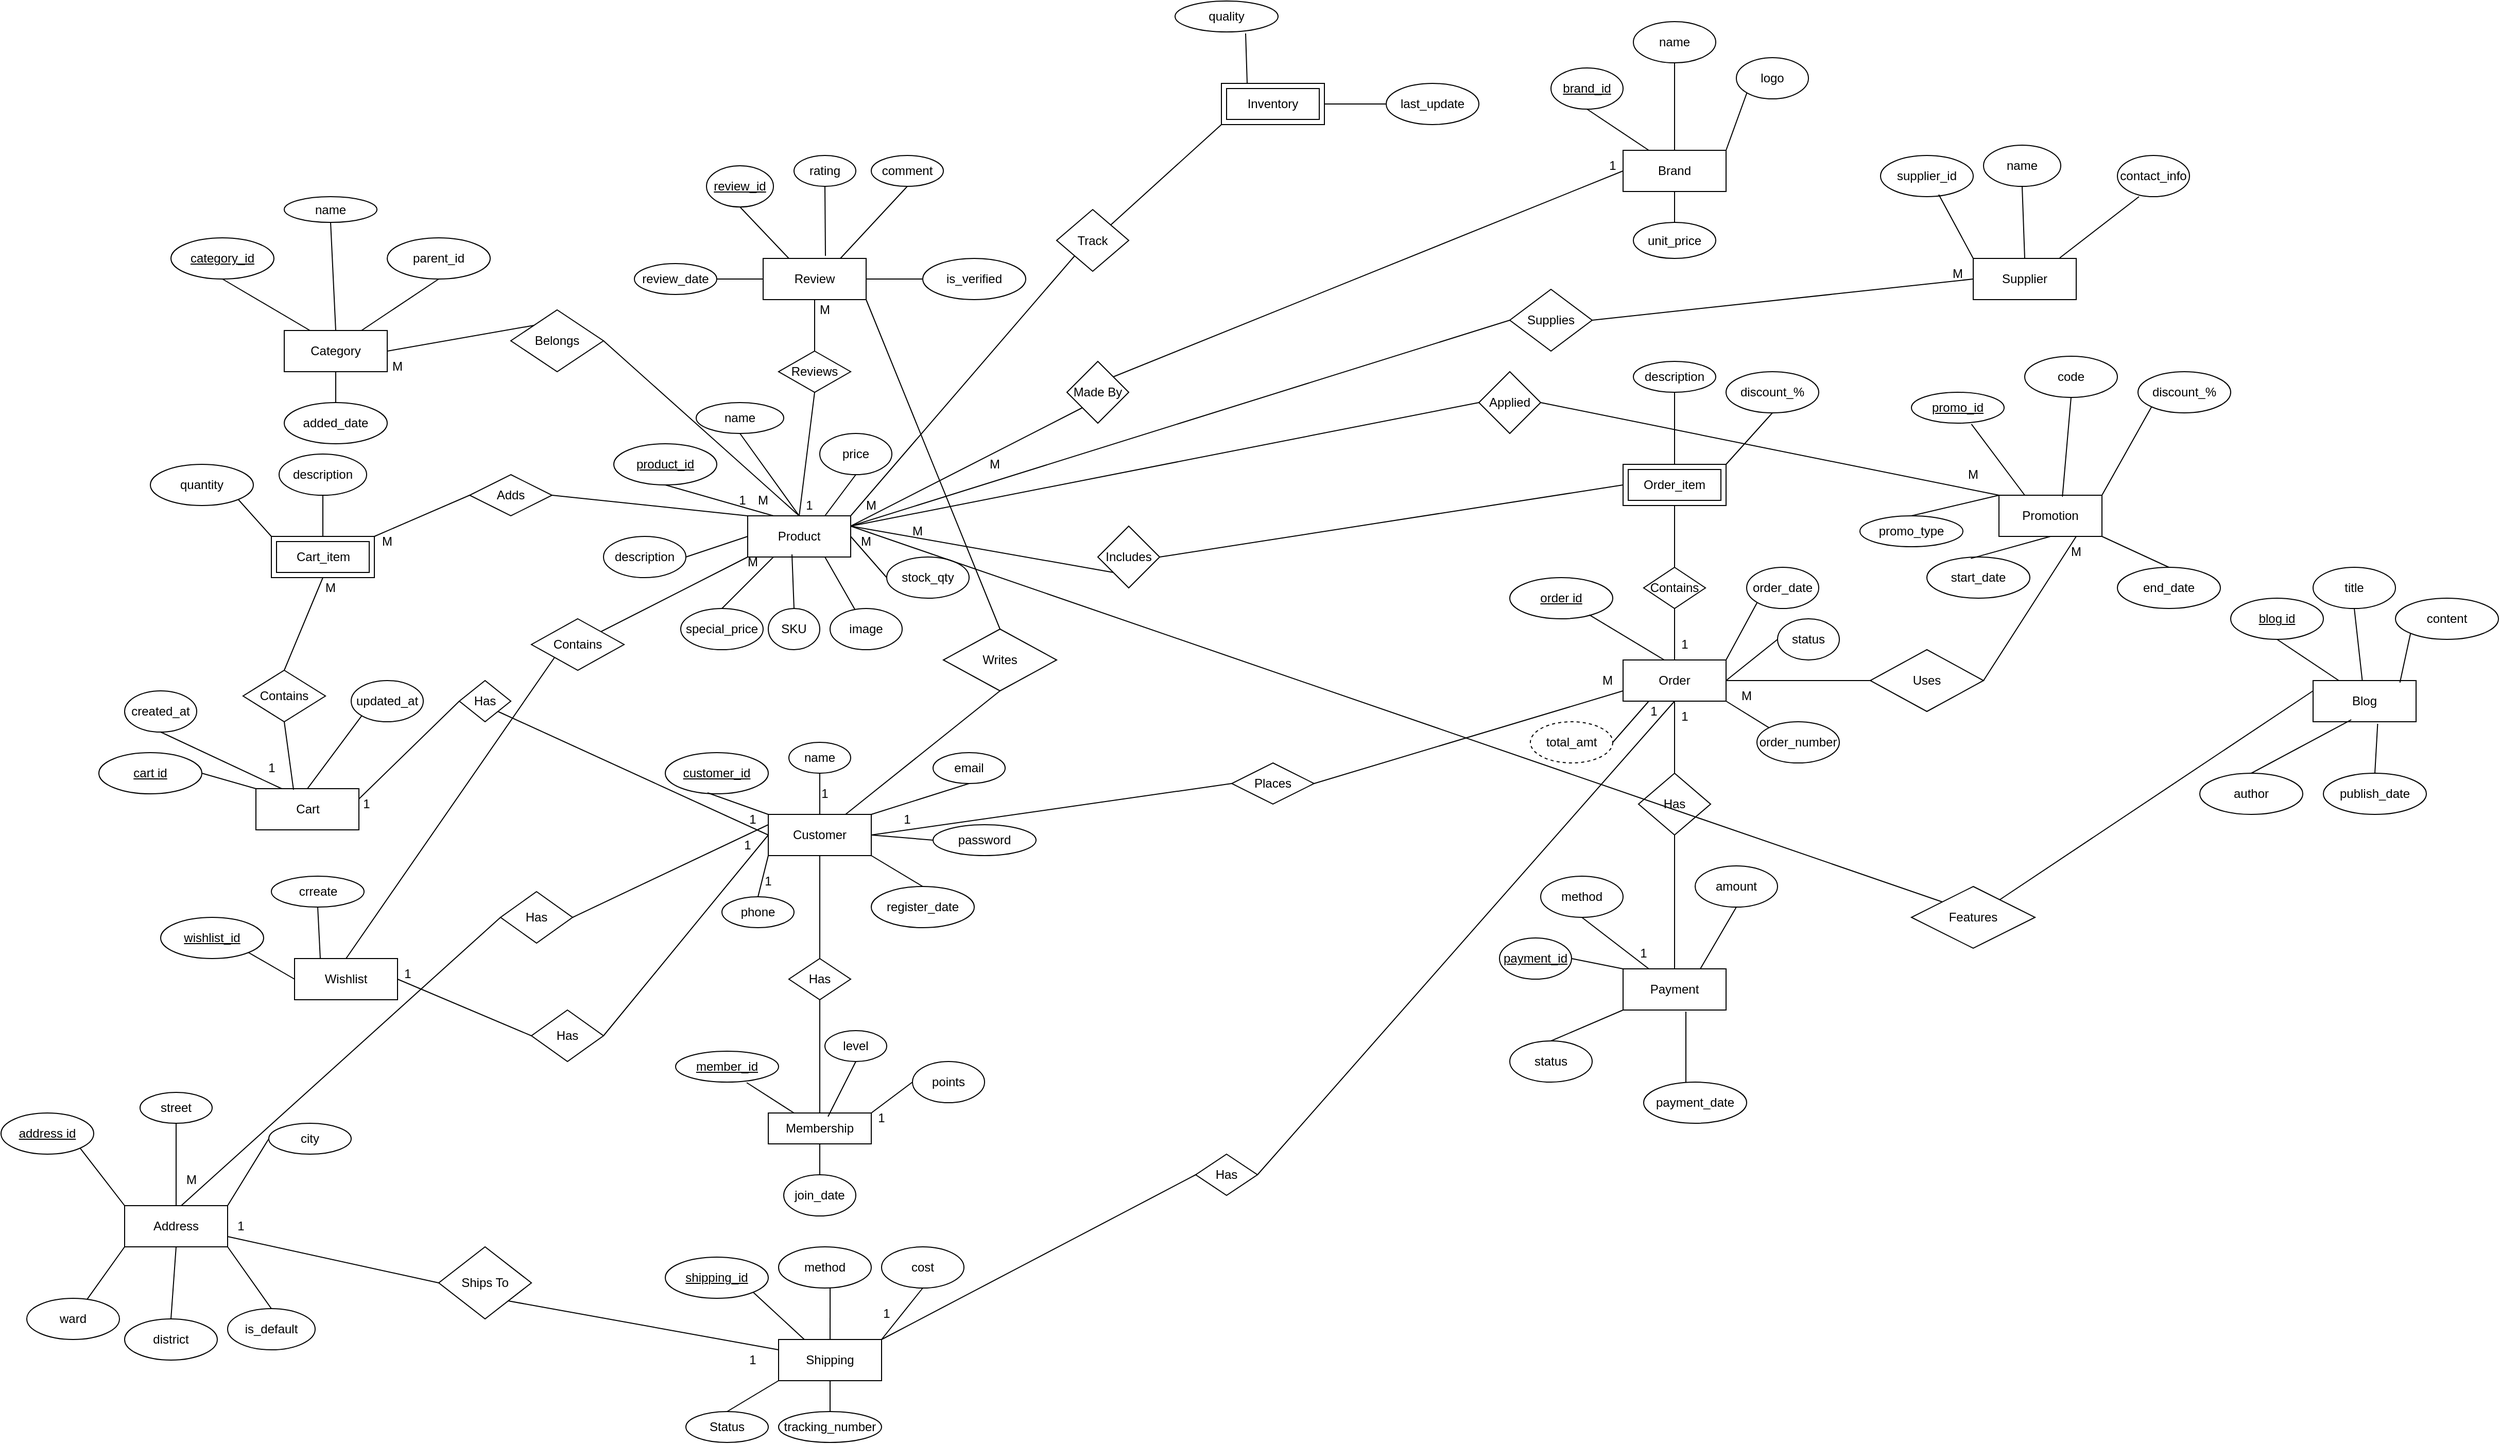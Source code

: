 <mxfile version="27.1.5">
  <diagram name="Page-1" id="9kNMtN4T_WwNihLPNDE4">
    <mxGraphModel dx="1077" dy="1604" grid="1" gridSize="10" guides="1" tooltips="1" connect="1" arrows="1" fold="1" page="1" pageScale="1" pageWidth="850" pageHeight="1100" math="0" shadow="0">
      <root>
        <mxCell id="0" />
        <mxCell id="1" parent="0" />
        <mxCell id="RbLl8908BFiJwKNtAFnd-1" value="Category" style="whiteSpace=wrap;html=1;align=center;" parent="1" vertex="1">
          <mxGeometry x="360" y="300" width="100" height="40" as="geometry" />
        </mxCell>
        <mxCell id="RbLl8908BFiJwKNtAFnd-2" value="Cart" style="whiteSpace=wrap;html=1;align=center;" parent="1" vertex="1">
          <mxGeometry x="332.5" y="745" width="100" height="40" as="geometry" />
        </mxCell>
        <mxCell id="RbLl8908BFiJwKNtAFnd-3" value="Address" style="whiteSpace=wrap;html=1;align=center;" parent="1" vertex="1">
          <mxGeometry x="205" y="1150" width="100" height="40" as="geometry" />
        </mxCell>
        <mxCell id="RbLl8908BFiJwKNtAFnd-4" value="Wishlist" style="whiteSpace=wrap;html=1;align=center;" parent="1" vertex="1">
          <mxGeometry x="370" y="910" width="100" height="40" as="geometry" />
        </mxCell>
        <mxCell id="RbLl8908BFiJwKNtAFnd-5" value="Review" style="whiteSpace=wrap;html=1;align=center;" parent="1" vertex="1">
          <mxGeometry x="825" y="230" width="100" height="40" as="geometry" />
        </mxCell>
        <mxCell id="RbLl8908BFiJwKNtAFnd-6" value="Product" style="whiteSpace=wrap;html=1;align=center;" parent="1" vertex="1">
          <mxGeometry x="810" y="480" width="100" height="40" as="geometry" />
        </mxCell>
        <mxCell id="RbLl8908BFiJwKNtAFnd-7" value="Customer" style="whiteSpace=wrap;html=1;align=center;" parent="1" vertex="1">
          <mxGeometry x="830" y="770" width="100" height="40" as="geometry" />
        </mxCell>
        <mxCell id="RbLl8908BFiJwKNtAFnd-8" value="Membership" style="whiteSpace=wrap;html=1;align=center;" parent="1" vertex="1">
          <mxGeometry x="830" y="1060" width="100" height="30" as="geometry" />
        </mxCell>
        <mxCell id="RbLl8908BFiJwKNtAFnd-9" value="Shipping" style="whiteSpace=wrap;html=1;align=center;" parent="1" vertex="1">
          <mxGeometry x="840" y="1280" width="100" height="40" as="geometry" />
        </mxCell>
        <mxCell id="RbLl8908BFiJwKNtAFnd-10" value="Status" style="ellipse;whiteSpace=wrap;html=1;align=center;" parent="1" vertex="1">
          <mxGeometry x="750" y="1350" width="80" height="30" as="geometry" />
        </mxCell>
        <mxCell id="RbLl8908BFiJwKNtAFnd-12" value="" style="endArrow=none;html=1;rounded=0;entryX=0;entryY=1;entryDx=0;entryDy=0;exitX=0.5;exitY=0;exitDx=0;exitDy=0;" parent="1" source="RbLl8908BFiJwKNtAFnd-10" target="RbLl8908BFiJwKNtAFnd-9" edge="1">
          <mxGeometry relative="1" as="geometry">
            <mxPoint x="730" y="1360" as="sourcePoint" />
            <mxPoint x="890" y="1360" as="targetPoint" />
          </mxGeometry>
        </mxCell>
        <mxCell id="RbLl8908BFiJwKNtAFnd-13" value="tracking_number" style="ellipse;whiteSpace=wrap;html=1;align=center;" parent="1" vertex="1">
          <mxGeometry x="840" y="1350" width="100" height="30" as="geometry" />
        </mxCell>
        <mxCell id="RbLl8908BFiJwKNtAFnd-14" value="" style="endArrow=none;html=1;rounded=0;exitX=0.5;exitY=1;exitDx=0;exitDy=0;entryX=0.5;entryY=0;entryDx=0;entryDy=0;" parent="1" source="RbLl8908BFiJwKNtAFnd-9" target="RbLl8908BFiJwKNtAFnd-13" edge="1">
          <mxGeometry relative="1" as="geometry">
            <mxPoint x="730" y="1360" as="sourcePoint" />
            <mxPoint x="890" y="1360" as="targetPoint" />
          </mxGeometry>
        </mxCell>
        <mxCell id="RbLl8908BFiJwKNtAFnd-17" value="shipping_id" style="ellipse;whiteSpace=wrap;html=1;align=center;fontStyle=4;" parent="1" vertex="1">
          <mxGeometry x="730" y="1200" width="100" height="40" as="geometry" />
        </mxCell>
        <mxCell id="RbLl8908BFiJwKNtAFnd-18" value="" style="endArrow=none;html=1;rounded=0;entryX=0.25;entryY=0;entryDx=0;entryDy=0;exitX=1;exitY=1;exitDx=0;exitDy=0;" parent="1" source="RbLl8908BFiJwKNtAFnd-17" target="RbLl8908BFiJwKNtAFnd-9" edge="1">
          <mxGeometry relative="1" as="geometry">
            <mxPoint x="730" y="1360" as="sourcePoint" />
            <mxPoint x="890" y="1360" as="targetPoint" />
          </mxGeometry>
        </mxCell>
        <mxCell id="RbLl8908BFiJwKNtAFnd-19" value="method" style="ellipse;whiteSpace=wrap;html=1;align=center;" parent="1" vertex="1">
          <mxGeometry x="840" y="1190" width="90" height="40" as="geometry" />
        </mxCell>
        <mxCell id="RbLl8908BFiJwKNtAFnd-20" value="" style="endArrow=none;html=1;rounded=0;exitX=0.556;exitY=1;exitDx=0;exitDy=0;entryX=0.5;entryY=0;entryDx=0;entryDy=0;exitPerimeter=0;" parent="1" source="RbLl8908BFiJwKNtAFnd-19" target="RbLl8908BFiJwKNtAFnd-9" edge="1">
          <mxGeometry relative="1" as="geometry">
            <mxPoint x="730" y="1380" as="sourcePoint" />
            <mxPoint x="890" y="1380" as="targetPoint" />
          </mxGeometry>
        </mxCell>
        <mxCell id="RbLl8908BFiJwKNtAFnd-22" value="cost" style="ellipse;whiteSpace=wrap;html=1;align=center;" parent="1" vertex="1">
          <mxGeometry x="940" y="1190" width="80" height="40" as="geometry" />
        </mxCell>
        <mxCell id="RbLl8908BFiJwKNtAFnd-23" value="" style="endArrow=none;html=1;rounded=0;entryX=0.5;entryY=1;entryDx=0;entryDy=0;exitX=1;exitY=0;exitDx=0;exitDy=0;" parent="1" source="RbLl8908BFiJwKNtAFnd-9" target="RbLl8908BFiJwKNtAFnd-22" edge="1">
          <mxGeometry relative="1" as="geometry">
            <mxPoint x="840" y="1380" as="sourcePoint" />
            <mxPoint x="1000" y="1380" as="targetPoint" />
          </mxGeometry>
        </mxCell>
        <mxCell id="RbLl8908BFiJwKNtAFnd-24" value="join_date" style="ellipse;whiteSpace=wrap;html=1;align=center;" parent="1" vertex="1">
          <mxGeometry x="845" y="1120" width="70" height="40" as="geometry" />
        </mxCell>
        <mxCell id="RbLl8908BFiJwKNtAFnd-25" value="" style="endArrow=none;html=1;rounded=0;exitX=0.5;exitY=1;exitDx=0;exitDy=0;entryX=0.5;entryY=0;entryDx=0;entryDy=0;" parent="1" source="RbLl8908BFiJwKNtAFnd-8" target="RbLl8908BFiJwKNtAFnd-24" edge="1">
          <mxGeometry relative="1" as="geometry">
            <mxPoint x="830" y="1210" as="sourcePoint" />
            <mxPoint x="990" y="1210" as="targetPoint" />
          </mxGeometry>
        </mxCell>
        <mxCell id="RbLl8908BFiJwKNtAFnd-26" value="points" style="ellipse;whiteSpace=wrap;html=1;align=center;" parent="1" vertex="1">
          <mxGeometry x="970" y="1010" width="70" height="40" as="geometry" />
        </mxCell>
        <mxCell id="RbLl8908BFiJwKNtAFnd-27" value="" style="endArrow=none;html=1;rounded=0;exitX=1;exitY=0;exitDx=0;exitDy=0;entryX=0;entryY=0.5;entryDx=0;entryDy=0;" parent="1" source="RbLl8908BFiJwKNtAFnd-8" target="RbLl8908BFiJwKNtAFnd-26" edge="1">
          <mxGeometry relative="1" as="geometry">
            <mxPoint x="830" y="1210" as="sourcePoint" />
            <mxPoint x="990" y="1210" as="targetPoint" />
          </mxGeometry>
        </mxCell>
        <mxCell id="RbLl8908BFiJwKNtAFnd-28" value="level" style="ellipse;whiteSpace=wrap;html=1;align=center;" parent="1" vertex="1">
          <mxGeometry x="885" y="980" width="60" height="30" as="geometry" />
        </mxCell>
        <mxCell id="RbLl8908BFiJwKNtAFnd-29" value="" style="endArrow=none;html=1;rounded=0;exitX=0.5;exitY=1;exitDx=0;exitDy=0;entryX=0.58;entryY=0.117;entryDx=0;entryDy=0;entryPerimeter=0;" parent="1" source="RbLl8908BFiJwKNtAFnd-28" target="RbLl8908BFiJwKNtAFnd-8" edge="1">
          <mxGeometry relative="1" as="geometry">
            <mxPoint x="830" y="1210" as="sourcePoint" />
            <mxPoint x="990" y="1210" as="targetPoint" />
          </mxGeometry>
        </mxCell>
        <mxCell id="RbLl8908BFiJwKNtAFnd-30" value="member_id" style="ellipse;whiteSpace=wrap;html=1;align=center;fontStyle=4;" parent="1" vertex="1">
          <mxGeometry x="740" y="1000" width="100" height="30" as="geometry" />
        </mxCell>
        <mxCell id="RbLl8908BFiJwKNtAFnd-31" value="" style="endArrow=none;html=1;rounded=0;exitX=0.69;exitY=1.017;exitDx=0;exitDy=0;exitPerimeter=0;entryX=0.25;entryY=0;entryDx=0;entryDy=0;" parent="1" source="RbLl8908BFiJwKNtAFnd-30" target="RbLl8908BFiJwKNtAFnd-8" edge="1">
          <mxGeometry relative="1" as="geometry">
            <mxPoint x="830" y="1210" as="sourcePoint" />
            <mxPoint x="990" y="1210" as="targetPoint" />
          </mxGeometry>
        </mxCell>
        <mxCell id="RbLl8908BFiJwKNtAFnd-32" value="customer_id" style="ellipse;whiteSpace=wrap;html=1;align=center;fontStyle=4;" parent="1" vertex="1">
          <mxGeometry x="730" y="710" width="100" height="40" as="geometry" />
        </mxCell>
        <mxCell id="RbLl8908BFiJwKNtAFnd-33" value="" style="endArrow=none;html=1;rounded=0;entryX=0;entryY=0;entryDx=0;entryDy=0;exitX=0.41;exitY=0.975;exitDx=0;exitDy=0;exitPerimeter=0;" parent="1" source="RbLl8908BFiJwKNtAFnd-32" target="RbLl8908BFiJwKNtAFnd-7" edge="1">
          <mxGeometry relative="1" as="geometry">
            <mxPoint x="800" y="740" as="sourcePoint" />
            <mxPoint x="940" y="770" as="targetPoint" />
          </mxGeometry>
        </mxCell>
        <mxCell id="RbLl8908BFiJwKNtAFnd-34" value="name" style="ellipse;whiteSpace=wrap;html=1;align=center;" parent="1" vertex="1">
          <mxGeometry x="850" y="700" width="60" height="30" as="geometry" />
        </mxCell>
        <mxCell id="RbLl8908BFiJwKNtAFnd-35" value="" style="endArrow=none;html=1;rounded=0;exitX=0.5;exitY=1;exitDx=0;exitDy=0;entryX=0.5;entryY=0;entryDx=0;entryDy=0;" parent="1" source="RbLl8908BFiJwKNtAFnd-34" target="RbLl8908BFiJwKNtAFnd-7" edge="1">
          <mxGeometry relative="1" as="geometry">
            <mxPoint x="780" y="770" as="sourcePoint" />
            <mxPoint x="940" y="770" as="targetPoint" />
          </mxGeometry>
        </mxCell>
        <mxCell id="RbLl8908BFiJwKNtAFnd-36" value="email" style="ellipse;whiteSpace=wrap;html=1;align=center;" parent="1" vertex="1">
          <mxGeometry x="990" y="710" width="70" height="30" as="geometry" />
        </mxCell>
        <mxCell id="RbLl8908BFiJwKNtAFnd-37" value="" style="endArrow=none;html=1;rounded=0;exitX=0.5;exitY=1;exitDx=0;exitDy=0;entryX=1;entryY=0;entryDx=0;entryDy=0;" parent="1" source="RbLl8908BFiJwKNtAFnd-36" target="RbLl8908BFiJwKNtAFnd-7" edge="1">
          <mxGeometry relative="1" as="geometry">
            <mxPoint x="780" y="770" as="sourcePoint" />
            <mxPoint x="940" y="770" as="targetPoint" />
          </mxGeometry>
        </mxCell>
        <mxCell id="RbLl8908BFiJwKNtAFnd-38" value="register_date" style="ellipse;whiteSpace=wrap;html=1;align=center;" parent="1" vertex="1">
          <mxGeometry x="930" y="840" width="100" height="40" as="geometry" />
        </mxCell>
        <mxCell id="RbLl8908BFiJwKNtAFnd-39" value="" style="endArrow=none;html=1;rounded=0;exitX=0.5;exitY=0;exitDx=0;exitDy=0;entryX=1;entryY=1;entryDx=0;entryDy=0;" parent="1" source="RbLl8908BFiJwKNtAFnd-38" target="RbLl8908BFiJwKNtAFnd-7" edge="1">
          <mxGeometry relative="1" as="geometry">
            <mxPoint x="780" y="770" as="sourcePoint" />
            <mxPoint x="940" y="770" as="targetPoint" />
          </mxGeometry>
        </mxCell>
        <mxCell id="RbLl8908BFiJwKNtAFnd-40" value="phone" style="ellipse;whiteSpace=wrap;html=1;align=center;" parent="1" vertex="1">
          <mxGeometry x="785" y="850" width="70" height="30" as="geometry" />
        </mxCell>
        <mxCell id="RbLl8908BFiJwKNtAFnd-41" value="" style="endArrow=none;html=1;rounded=0;exitX=0.5;exitY=0;exitDx=0;exitDy=0;entryX=0;entryY=1;entryDx=0;entryDy=0;" parent="1" source="RbLl8908BFiJwKNtAFnd-40" target="RbLl8908BFiJwKNtAFnd-7" edge="1">
          <mxGeometry relative="1" as="geometry">
            <mxPoint x="780" y="770" as="sourcePoint" />
            <mxPoint x="940" y="770" as="targetPoint" />
          </mxGeometry>
        </mxCell>
        <mxCell id="RbLl8908BFiJwKNtAFnd-42" value="Has" style="shape=rhombus;perimeter=rhombusPerimeter;whiteSpace=wrap;html=1;align=center;" parent="1" vertex="1">
          <mxGeometry x="850" y="910" width="60" height="40" as="geometry" />
        </mxCell>
        <mxCell id="RbLl8908BFiJwKNtAFnd-44" value="" style="endArrow=none;html=1;rounded=0;exitX=0.5;exitY=1;exitDx=0;exitDy=0;entryX=0.5;entryY=0;entryDx=0;entryDy=0;" parent="1" source="RbLl8908BFiJwKNtAFnd-7" target="RbLl8908BFiJwKNtAFnd-42" edge="1">
          <mxGeometry relative="1" as="geometry">
            <mxPoint x="780" y="970" as="sourcePoint" />
            <mxPoint x="940" y="970" as="targetPoint" />
          </mxGeometry>
        </mxCell>
        <mxCell id="RbLl8908BFiJwKNtAFnd-45" value="" style="endArrow=none;html=1;rounded=0;exitX=0.5;exitY=1;exitDx=0;exitDy=0;entryX=0.5;entryY=0;entryDx=0;entryDy=0;" parent="1" source="RbLl8908BFiJwKNtAFnd-42" target="RbLl8908BFiJwKNtAFnd-8" edge="1">
          <mxGeometry relative="1" as="geometry">
            <mxPoint x="780" y="970" as="sourcePoint" />
            <mxPoint x="940" y="970" as="targetPoint" />
          </mxGeometry>
        </mxCell>
        <mxCell id="RbLl8908BFiJwKNtAFnd-47" value="SKU" style="ellipse;whiteSpace=wrap;html=1;align=center;" parent="1" vertex="1">
          <mxGeometry x="830" y="570" width="50" height="40" as="geometry" />
        </mxCell>
        <mxCell id="RbLl8908BFiJwKNtAFnd-48" value="" style="endArrow=none;html=1;rounded=0;exitX=0.43;exitY=0.938;exitDx=0;exitDy=0;exitPerimeter=0;entryX=0.5;entryY=0;entryDx=0;entryDy=0;" parent="1" source="RbLl8908BFiJwKNtAFnd-6" target="RbLl8908BFiJwKNtAFnd-47" edge="1">
          <mxGeometry relative="1" as="geometry">
            <mxPoint x="780" y="570" as="sourcePoint" />
            <mxPoint x="940" y="570" as="targetPoint" />
          </mxGeometry>
        </mxCell>
        <mxCell id="RbLl8908BFiJwKNtAFnd-49" value="special_price" style="ellipse;whiteSpace=wrap;html=1;align=center;" parent="1" vertex="1">
          <mxGeometry x="745" y="570" width="80" height="40" as="geometry" />
        </mxCell>
        <mxCell id="RbLl8908BFiJwKNtAFnd-50" value="" style="endArrow=none;html=1;rounded=0;exitX=0.5;exitY=0;exitDx=0;exitDy=0;entryX=0.25;entryY=1;entryDx=0;entryDy=0;" parent="1" source="RbLl8908BFiJwKNtAFnd-49" target="RbLl8908BFiJwKNtAFnd-6" edge="1">
          <mxGeometry relative="1" as="geometry">
            <mxPoint x="780" y="570" as="sourcePoint" />
            <mxPoint x="940" y="570" as="targetPoint" />
          </mxGeometry>
        </mxCell>
        <mxCell id="RbLl8908BFiJwKNtAFnd-51" value="image" style="ellipse;whiteSpace=wrap;html=1;align=center;" parent="1" vertex="1">
          <mxGeometry x="890" y="570" width="70" height="40" as="geometry" />
        </mxCell>
        <mxCell id="RbLl8908BFiJwKNtAFnd-52" value="" style="endArrow=none;html=1;rounded=0;exitX=0.75;exitY=1;exitDx=0;exitDy=0;" parent="1" source="RbLl8908BFiJwKNtAFnd-6" target="RbLl8908BFiJwKNtAFnd-51" edge="1">
          <mxGeometry relative="1" as="geometry">
            <mxPoint x="780" y="570" as="sourcePoint" />
            <mxPoint x="940" y="570" as="targetPoint" />
          </mxGeometry>
        </mxCell>
        <mxCell id="RbLl8908BFiJwKNtAFnd-53" value="description" style="ellipse;whiteSpace=wrap;html=1;align=center;" parent="1" vertex="1">
          <mxGeometry x="670" y="500" width="80" height="40" as="geometry" />
        </mxCell>
        <mxCell id="RbLl8908BFiJwKNtAFnd-54" value="" style="endArrow=none;html=1;rounded=0;exitX=1;exitY=0.5;exitDx=0;exitDy=0;entryX=0;entryY=0.5;entryDx=0;entryDy=0;" parent="1" source="RbLl8908BFiJwKNtAFnd-53" target="RbLl8908BFiJwKNtAFnd-6" edge="1">
          <mxGeometry relative="1" as="geometry">
            <mxPoint x="780" y="570" as="sourcePoint" />
            <mxPoint x="940" y="570" as="targetPoint" />
          </mxGeometry>
        </mxCell>
        <mxCell id="RbLl8908BFiJwKNtAFnd-57" value="product_id" style="ellipse;whiteSpace=wrap;html=1;align=center;fontStyle=4;" parent="1" vertex="1">
          <mxGeometry x="680" y="410" width="100" height="40" as="geometry" />
        </mxCell>
        <mxCell id="RbLl8908BFiJwKNtAFnd-58" value="" style="endArrow=none;html=1;rounded=0;entryX=0.25;entryY=0;entryDx=0;entryDy=0;exitX=0.5;exitY=1;exitDx=0;exitDy=0;" parent="1" source="RbLl8908BFiJwKNtAFnd-57" target="RbLl8908BFiJwKNtAFnd-6" edge="1">
          <mxGeometry relative="1" as="geometry">
            <mxPoint x="780" y="570" as="sourcePoint" />
            <mxPoint x="940" y="570" as="targetPoint" />
          </mxGeometry>
        </mxCell>
        <mxCell id="RbLl8908BFiJwKNtAFnd-59" value="price" style="ellipse;whiteSpace=wrap;html=1;align=center;" parent="1" vertex="1">
          <mxGeometry x="880" y="400" width="70" height="40" as="geometry" />
        </mxCell>
        <mxCell id="RbLl8908BFiJwKNtAFnd-60" value="" style="endArrow=none;html=1;rounded=0;exitX=0.75;exitY=0;exitDx=0;exitDy=0;entryX=0.5;entryY=1;entryDx=0;entryDy=0;" parent="1" source="RbLl8908BFiJwKNtAFnd-6" target="RbLl8908BFiJwKNtAFnd-59" edge="1">
          <mxGeometry relative="1" as="geometry">
            <mxPoint x="780" y="570" as="sourcePoint" />
            <mxPoint x="940" y="570" as="targetPoint" />
          </mxGeometry>
        </mxCell>
        <mxCell id="RbLl8908BFiJwKNtAFnd-61" value="review_date" style="ellipse;whiteSpace=wrap;html=1;align=center;" parent="1" vertex="1">
          <mxGeometry x="700" y="235" width="80" height="30" as="geometry" />
        </mxCell>
        <mxCell id="RbLl8908BFiJwKNtAFnd-62" value="" style="endArrow=none;html=1;rounded=0;exitX=1;exitY=0.5;exitDx=0;exitDy=0;entryX=0;entryY=0.5;entryDx=0;entryDy=0;" parent="1" source="RbLl8908BFiJwKNtAFnd-61" target="RbLl8908BFiJwKNtAFnd-5" edge="1">
          <mxGeometry relative="1" as="geometry">
            <mxPoint x="780" y="270" as="sourcePoint" />
            <mxPoint x="940" y="270" as="targetPoint" />
          </mxGeometry>
        </mxCell>
        <mxCell id="RbLl8908BFiJwKNtAFnd-63" value="rating" style="ellipse;whiteSpace=wrap;html=1;align=center;" parent="1" vertex="1">
          <mxGeometry x="855" y="130" width="60" height="30" as="geometry" />
        </mxCell>
        <mxCell id="RbLl8908BFiJwKNtAFnd-64" value="" style="endArrow=none;html=1;rounded=0;exitX=0.5;exitY=1;exitDx=0;exitDy=0;entryX=0.605;entryY=-0.062;entryDx=0;entryDy=0;entryPerimeter=0;" parent="1" source="RbLl8908BFiJwKNtAFnd-63" target="RbLl8908BFiJwKNtAFnd-5" edge="1">
          <mxGeometry relative="1" as="geometry">
            <mxPoint x="780" y="270" as="sourcePoint" />
            <mxPoint x="940" y="270" as="targetPoint" />
          </mxGeometry>
        </mxCell>
        <mxCell id="RbLl8908BFiJwKNtAFnd-65" value="comment" style="ellipse;whiteSpace=wrap;html=1;align=center;" parent="1" vertex="1">
          <mxGeometry x="930" y="130" width="70" height="30" as="geometry" />
        </mxCell>
        <mxCell id="RbLl8908BFiJwKNtAFnd-67" value="" style="endArrow=none;html=1;rounded=0;exitX=0.5;exitY=1;exitDx=0;exitDy=0;entryX=0.75;entryY=0;entryDx=0;entryDy=0;" parent="1" source="RbLl8908BFiJwKNtAFnd-65" target="RbLl8908BFiJwKNtAFnd-5" edge="1">
          <mxGeometry relative="1" as="geometry">
            <mxPoint x="780" y="270" as="sourcePoint" />
            <mxPoint x="940" y="270" as="targetPoint" />
          </mxGeometry>
        </mxCell>
        <mxCell id="RbLl8908BFiJwKNtAFnd-68" value="review_id" style="ellipse;whiteSpace=wrap;html=1;align=center;fontStyle=4;" parent="1" vertex="1">
          <mxGeometry x="770" y="140" width="65" height="40" as="geometry" />
        </mxCell>
        <mxCell id="RbLl8908BFiJwKNtAFnd-69" value="" style="endArrow=none;html=1;rounded=0;exitX=0.5;exitY=1;exitDx=0;exitDy=0;entryX=0.25;entryY=0;entryDx=0;entryDy=0;" parent="1" source="RbLl8908BFiJwKNtAFnd-68" target="RbLl8908BFiJwKNtAFnd-5" edge="1">
          <mxGeometry relative="1" as="geometry">
            <mxPoint x="780" y="270" as="sourcePoint" />
            <mxPoint x="940" y="270" as="targetPoint" />
          </mxGeometry>
        </mxCell>
        <mxCell id="RbLl8908BFiJwKNtAFnd-72" value="is_verified" style="ellipse;whiteSpace=wrap;html=1;align=center;" parent="1" vertex="1">
          <mxGeometry x="980" y="230" width="100" height="40" as="geometry" />
        </mxCell>
        <mxCell id="RbLl8908BFiJwKNtAFnd-73" value="" style="endArrow=none;html=1;rounded=0;exitX=1;exitY=0.5;exitDx=0;exitDy=0;entryX=0;entryY=0.5;entryDx=0;entryDy=0;" parent="1" source="RbLl8908BFiJwKNtAFnd-5" target="RbLl8908BFiJwKNtAFnd-72" edge="1">
          <mxGeometry relative="1" as="geometry">
            <mxPoint x="780" y="270" as="sourcePoint" />
            <mxPoint x="940" y="270" as="targetPoint" />
          </mxGeometry>
        </mxCell>
        <mxCell id="RbLl8908BFiJwKNtAFnd-75" value="stock_qty" style="ellipse;whiteSpace=wrap;html=1;align=center;" parent="1" vertex="1">
          <mxGeometry x="945" y="520" width="80" height="40" as="geometry" />
        </mxCell>
        <mxCell id="RbLl8908BFiJwKNtAFnd-76" value="" style="endArrow=none;html=1;rounded=0;exitX=1;exitY=0.5;exitDx=0;exitDy=0;entryX=0;entryY=0.5;entryDx=0;entryDy=0;" parent="1" source="RbLl8908BFiJwKNtAFnd-6" target="RbLl8908BFiJwKNtAFnd-75" edge="1">
          <mxGeometry relative="1" as="geometry">
            <mxPoint x="780" y="470" as="sourcePoint" />
            <mxPoint x="940" y="470" as="targetPoint" />
          </mxGeometry>
        </mxCell>
        <mxCell id="RbLl8908BFiJwKNtAFnd-77" value="Reviews" style="shape=rhombus;perimeter=rhombusPerimeter;whiteSpace=wrap;html=1;align=center;" parent="1" vertex="1">
          <mxGeometry x="840" y="320" width="70" height="40" as="geometry" />
        </mxCell>
        <mxCell id="RbLl8908BFiJwKNtAFnd-79" value="" style="endArrow=none;html=1;rounded=0;exitX=0.5;exitY=1;exitDx=0;exitDy=0;entryX=0.5;entryY=0;entryDx=0;entryDy=0;" parent="1" source="RbLl8908BFiJwKNtAFnd-5" target="RbLl8908BFiJwKNtAFnd-77" edge="1">
          <mxGeometry relative="1" as="geometry">
            <mxPoint x="780" y="470" as="sourcePoint" />
            <mxPoint x="940" y="470" as="targetPoint" />
          </mxGeometry>
        </mxCell>
        <mxCell id="RbLl8908BFiJwKNtAFnd-80" value="" style="endArrow=none;html=1;rounded=0;exitX=0.5;exitY=1;exitDx=0;exitDy=0;entryX=0.5;entryY=0;entryDx=0;entryDy=0;" parent="1" source="RbLl8908BFiJwKNtAFnd-77" target="RbLl8908BFiJwKNtAFnd-6" edge="1">
          <mxGeometry relative="1" as="geometry">
            <mxPoint x="780" y="470" as="sourcePoint" />
            <mxPoint x="940" y="470" as="targetPoint" />
          </mxGeometry>
        </mxCell>
        <mxCell id="RbLl8908BFiJwKNtAFnd-82" value="Inventory" style="shape=ext;margin=3;double=1;whiteSpace=wrap;html=1;align=center;" parent="1" vertex="1">
          <mxGeometry x="1270" y="60" width="100" height="40" as="geometry" />
        </mxCell>
        <mxCell id="RbLl8908BFiJwKNtAFnd-83" value="quality" style="ellipse;whiteSpace=wrap;html=1;align=center;" parent="1" vertex="1">
          <mxGeometry x="1225" y="-20" width="100" height="30" as="geometry" />
        </mxCell>
        <mxCell id="RbLl8908BFiJwKNtAFnd-85" value="Track" style="shape=rhombus;perimeter=rhombusPerimeter;whiteSpace=wrap;html=1;align=center;" parent="1" vertex="1">
          <mxGeometry x="1110" y="182.5" width="70" height="60" as="geometry" />
        </mxCell>
        <mxCell id="RbLl8908BFiJwKNtAFnd-86" value="" style="endArrow=none;html=1;rounded=0;entryX=0;entryY=1;entryDx=0;entryDy=0;exitX=1;exitY=0;exitDx=0;exitDy=0;" parent="1" source="RbLl8908BFiJwKNtAFnd-85" target="RbLl8908BFiJwKNtAFnd-82" edge="1">
          <mxGeometry relative="1" as="geometry">
            <mxPoint x="1060" y="270" as="sourcePoint" />
            <mxPoint x="1220" y="270" as="targetPoint" />
          </mxGeometry>
        </mxCell>
        <mxCell id="RbLl8908BFiJwKNtAFnd-87" value="" style="endArrow=none;html=1;rounded=0;entryX=0;entryY=1;entryDx=0;entryDy=0;exitX=1;exitY=0;exitDx=0;exitDy=0;" parent="1" source="RbLl8908BFiJwKNtAFnd-6" target="RbLl8908BFiJwKNtAFnd-85" edge="1">
          <mxGeometry relative="1" as="geometry">
            <mxPoint x="920" y="270" as="sourcePoint" />
            <mxPoint x="1080" y="270" as="targetPoint" />
          </mxGeometry>
        </mxCell>
        <mxCell id="RbLl8908BFiJwKNtAFnd-88" value="" style="endArrow=none;html=1;rounded=0;exitX=0.685;exitY=1.05;exitDx=0;exitDy=0;exitPerimeter=0;entryX=0.25;entryY=0;entryDx=0;entryDy=0;" parent="1" source="RbLl8908BFiJwKNtAFnd-83" target="RbLl8908BFiJwKNtAFnd-82" edge="1">
          <mxGeometry relative="1" as="geometry">
            <mxPoint x="1280" y="170" as="sourcePoint" />
            <mxPoint x="1440" y="170" as="targetPoint" />
          </mxGeometry>
        </mxCell>
        <mxCell id="RbLl8908BFiJwKNtAFnd-89" value="last_update" style="ellipse;whiteSpace=wrap;html=1;align=center;" parent="1" vertex="1">
          <mxGeometry x="1430" y="60" width="90" height="40" as="geometry" />
        </mxCell>
        <mxCell id="RbLl8908BFiJwKNtAFnd-90" value="" style="endArrow=none;html=1;rounded=0;exitX=1;exitY=0.5;exitDx=0;exitDy=0;entryX=0;entryY=0.5;entryDx=0;entryDy=0;" parent="1" source="RbLl8908BFiJwKNtAFnd-82" target="RbLl8908BFiJwKNtAFnd-89" edge="1">
          <mxGeometry relative="1" as="geometry">
            <mxPoint x="1280" y="170" as="sourcePoint" />
            <mxPoint x="1440" y="170" as="targetPoint" />
          </mxGeometry>
        </mxCell>
        <mxCell id="RbLl8908BFiJwKNtAFnd-91" value="Brand" style="whiteSpace=wrap;html=1;align=center;" parent="1" vertex="1">
          <mxGeometry x="1660" y="125" width="100" height="40" as="geometry" />
        </mxCell>
        <mxCell id="RbLl8908BFiJwKNtAFnd-92" value="logo" style="ellipse;whiteSpace=wrap;html=1;align=center;" parent="1" vertex="1">
          <mxGeometry x="1770" y="35" width="70" height="40" as="geometry" />
        </mxCell>
        <mxCell id="RbLl8908BFiJwKNtAFnd-93" value="" style="endArrow=none;html=1;rounded=0;entryX=0;entryY=1;entryDx=0;entryDy=0;" parent="1" target="RbLl8908BFiJwKNtAFnd-92" edge="1">
          <mxGeometry relative="1" as="geometry">
            <mxPoint x="1760" y="125" as="sourcePoint" />
            <mxPoint x="1820" y="195" as="targetPoint" />
          </mxGeometry>
        </mxCell>
        <mxCell id="RbLl8908BFiJwKNtAFnd-94" value="name" style="ellipse;whiteSpace=wrap;html=1;align=center;" parent="1" vertex="1">
          <mxGeometry x="1670" width="80" height="40" as="geometry" />
        </mxCell>
        <mxCell id="RbLl8908BFiJwKNtAFnd-95" value="" style="endArrow=none;html=1;rounded=0;exitX=0.5;exitY=1;exitDx=0;exitDy=0;entryX=0.5;entryY=0;entryDx=0;entryDy=0;" parent="1" source="RbLl8908BFiJwKNtAFnd-94" target="RbLl8908BFiJwKNtAFnd-91" edge="1">
          <mxGeometry relative="1" as="geometry">
            <mxPoint x="1660" y="195" as="sourcePoint" />
            <mxPoint x="1820" y="195" as="targetPoint" />
          </mxGeometry>
        </mxCell>
        <mxCell id="RbLl8908BFiJwKNtAFnd-96" value="brand_id" style="ellipse;whiteSpace=wrap;html=1;align=center;fontStyle=4;" parent="1" vertex="1">
          <mxGeometry x="1590" y="45" width="70" height="40" as="geometry" />
        </mxCell>
        <mxCell id="RbLl8908BFiJwKNtAFnd-97" value="" style="endArrow=none;html=1;rounded=0;exitX=0.5;exitY=1;exitDx=0;exitDy=0;entryX=0.25;entryY=0;entryDx=0;entryDy=0;" parent="1" source="RbLl8908BFiJwKNtAFnd-96" target="RbLl8908BFiJwKNtAFnd-91" edge="1">
          <mxGeometry relative="1" as="geometry">
            <mxPoint x="1660" y="195" as="sourcePoint" />
            <mxPoint x="1820" y="195" as="targetPoint" />
          </mxGeometry>
        </mxCell>
        <mxCell id="RbLl8908BFiJwKNtAFnd-98" value="Order_item" style="shape=ext;margin=3;double=1;whiteSpace=wrap;html=1;align=center;" parent="1" vertex="1">
          <mxGeometry x="1660" y="430" width="100" height="40" as="geometry" />
        </mxCell>
        <mxCell id="RbLl8908BFiJwKNtAFnd-99" value="discount_%" style="ellipse;whiteSpace=wrap;html=1;align=center;" parent="1" vertex="1">
          <mxGeometry x="1760" y="340" width="90" height="40" as="geometry" />
        </mxCell>
        <mxCell id="RbLl8908BFiJwKNtAFnd-100" value="" style="endArrow=none;html=1;rounded=0;entryX=0.5;entryY=1;entryDx=0;entryDy=0;exitX=1;exitY=0;exitDx=0;exitDy=0;" parent="1" source="RbLl8908BFiJwKNtAFnd-98" target="RbLl8908BFiJwKNtAFnd-99" edge="1">
          <mxGeometry relative="1" as="geometry">
            <mxPoint x="1590" y="350" as="sourcePoint" />
            <mxPoint x="1790" y="390" as="targetPoint" />
          </mxGeometry>
        </mxCell>
        <mxCell id="RbLl8908BFiJwKNtAFnd-101" value="unit_price" style="ellipse;whiteSpace=wrap;html=1;align=center;" parent="1" vertex="1">
          <mxGeometry x="1670" y="195" width="80" height="35" as="geometry" />
        </mxCell>
        <mxCell id="RbLl8908BFiJwKNtAFnd-102" value="" style="endArrow=none;html=1;rounded=0;entryX=0.5;entryY=1;entryDx=0;entryDy=0;exitX=0.5;exitY=0;exitDx=0;exitDy=0;" parent="1" source="RbLl8908BFiJwKNtAFnd-101" target="RbLl8908BFiJwKNtAFnd-91" edge="1">
          <mxGeometry relative="1" as="geometry">
            <mxPoint x="1630" y="170" as="sourcePoint" />
            <mxPoint x="1790" y="170" as="targetPoint" />
          </mxGeometry>
        </mxCell>
        <mxCell id="RbLl8908BFiJwKNtAFnd-103" value="description" style="ellipse;whiteSpace=wrap;html=1;align=center;" parent="1" vertex="1">
          <mxGeometry x="1670" y="330" width="80" height="30" as="geometry" />
        </mxCell>
        <mxCell id="RbLl8908BFiJwKNtAFnd-104" value="" style="endArrow=none;html=1;rounded=0;entryX=0.5;entryY=0;entryDx=0;entryDy=0;exitX=0.5;exitY=1;exitDx=0;exitDy=0;" parent="1" source="RbLl8908BFiJwKNtAFnd-103" target="RbLl8908BFiJwKNtAFnd-98" edge="1">
          <mxGeometry relative="1" as="geometry">
            <mxPoint x="1620" y="260" as="sourcePoint" />
            <mxPoint x="1780" y="260" as="targetPoint" />
          </mxGeometry>
        </mxCell>
        <mxCell id="RbLl8908BFiJwKNtAFnd-105" value="Applied" style="shape=rhombus;perimeter=rhombusPerimeter;whiteSpace=wrap;html=1;align=center;" parent="1" vertex="1">
          <mxGeometry x="1520" y="340" width="60" height="60" as="geometry" />
        </mxCell>
        <mxCell id="RbLl8908BFiJwKNtAFnd-106" value="" style="endArrow=none;html=1;rounded=0;exitX=1;exitY=0.5;exitDx=0;exitDy=0;entryX=0;entryY=0;entryDx=0;entryDy=0;" parent="1" source="RbLl8908BFiJwKNtAFnd-105" target="RbLl8908BFiJwKNtAFnd-194" edge="1">
          <mxGeometry relative="1" as="geometry">
            <mxPoint x="1630" y="170" as="sourcePoint" />
            <mxPoint x="1790" y="170" as="targetPoint" />
          </mxGeometry>
        </mxCell>
        <mxCell id="RbLl8908BFiJwKNtAFnd-107" value="" style="endArrow=none;html=1;rounded=0;entryX=0;entryY=0.5;entryDx=0;entryDy=0;exitX=1;exitY=0.25;exitDx=0;exitDy=0;" parent="1" source="RbLl8908BFiJwKNtAFnd-6" target="RbLl8908BFiJwKNtAFnd-105" edge="1">
          <mxGeometry relative="1" as="geometry">
            <mxPoint x="1300" y="470" as="sourcePoint" />
            <mxPoint x="1460" y="470" as="targetPoint" />
          </mxGeometry>
        </mxCell>
        <mxCell id="RbLl8908BFiJwKNtAFnd-108" value="Made By" style="shape=rhombus;perimeter=rhombusPerimeter;whiteSpace=wrap;html=1;align=center;" parent="1" vertex="1">
          <mxGeometry x="1120" y="330" width="60" height="60" as="geometry" />
        </mxCell>
        <mxCell id="RbLl8908BFiJwKNtAFnd-109" value="Includes" style="shape=rhombus;perimeter=rhombusPerimeter;whiteSpace=wrap;html=1;align=center;" parent="1" vertex="1">
          <mxGeometry x="1150" y="490" width="60" height="60" as="geometry" />
        </mxCell>
        <mxCell id="RbLl8908BFiJwKNtAFnd-110" value="Order" style="whiteSpace=wrap;html=1;align=center;" parent="1" vertex="1">
          <mxGeometry x="1660" y="620" width="100" height="40" as="geometry" />
        </mxCell>
        <mxCell id="RbLl8908BFiJwKNtAFnd-111" value="Contains" style="shape=rhombus;perimeter=rhombusPerimeter;whiteSpace=wrap;html=1;align=center;" parent="1" vertex="1">
          <mxGeometry x="1680" y="530" width="60" height="40" as="geometry" />
        </mxCell>
        <mxCell id="RbLl8908BFiJwKNtAFnd-112" value="" style="endArrow=none;html=1;rounded=0;exitX=0.5;exitY=1;exitDx=0;exitDy=0;" parent="1" source="RbLl8908BFiJwKNtAFnd-98" target="RbLl8908BFiJwKNtAFnd-111" edge="1">
          <mxGeometry relative="1" as="geometry">
            <mxPoint x="1590" y="670" as="sourcePoint" />
            <mxPoint x="1750" y="670" as="targetPoint" />
          </mxGeometry>
        </mxCell>
        <mxCell id="RbLl8908BFiJwKNtAFnd-113" value="" style="endArrow=none;html=1;rounded=0;exitX=0.5;exitY=1;exitDx=0;exitDy=0;" parent="1" source="RbLl8908BFiJwKNtAFnd-111" target="RbLl8908BFiJwKNtAFnd-110" edge="1">
          <mxGeometry relative="1" as="geometry">
            <mxPoint x="1590" y="670" as="sourcePoint" />
            <mxPoint x="1750" y="670" as="targetPoint" />
          </mxGeometry>
        </mxCell>
        <mxCell id="RbLl8908BFiJwKNtAFnd-115" value="Payment" style="whiteSpace=wrap;html=1;align=center;" parent="1" vertex="1">
          <mxGeometry x="1660" y="920" width="100" height="40" as="geometry" />
        </mxCell>
        <mxCell id="RbLl8908BFiJwKNtAFnd-116" value="Has" style="shape=rhombus;perimeter=rhombusPerimeter;whiteSpace=wrap;html=1;align=center;" parent="1" vertex="1">
          <mxGeometry x="1675" y="730" width="70" height="60" as="geometry" />
        </mxCell>
        <mxCell id="RbLl8908BFiJwKNtAFnd-117" value="" style="endArrow=none;html=1;rounded=0;exitX=0.5;exitY=1;exitDx=0;exitDy=0;entryX=0.5;entryY=0;entryDx=0;entryDy=0;" parent="1" source="RbLl8908BFiJwKNtAFnd-110" target="RbLl8908BFiJwKNtAFnd-116" edge="1">
          <mxGeometry relative="1" as="geometry">
            <mxPoint x="1590" y="770" as="sourcePoint" />
            <mxPoint x="1750" y="770" as="targetPoint" />
          </mxGeometry>
        </mxCell>
        <mxCell id="RbLl8908BFiJwKNtAFnd-118" value="" style="endArrow=none;html=1;rounded=0;entryX=0.5;entryY=0;entryDx=0;entryDy=0;exitX=0.5;exitY=1;exitDx=0;exitDy=0;" parent="1" source="RbLl8908BFiJwKNtAFnd-116" target="RbLl8908BFiJwKNtAFnd-115" edge="1">
          <mxGeometry relative="1" as="geometry">
            <mxPoint x="1590" y="770" as="sourcePoint" />
            <mxPoint x="1750" y="770" as="targetPoint" />
          </mxGeometry>
        </mxCell>
        <mxCell id="RbLl8908BFiJwKNtAFnd-119" value="payment_id" style="ellipse;whiteSpace=wrap;html=1;align=center;fontStyle=4;" parent="1" vertex="1">
          <mxGeometry x="1540" y="890" width="70" height="40" as="geometry" />
        </mxCell>
        <mxCell id="RbLl8908BFiJwKNtAFnd-120" value="" style="endArrow=none;html=1;rounded=0;exitX=1;exitY=0.5;exitDx=0;exitDy=0;entryX=0;entryY=0;entryDx=0;entryDy=0;" parent="1" source="RbLl8908BFiJwKNtAFnd-119" target="RbLl8908BFiJwKNtAFnd-115" edge="1">
          <mxGeometry relative="1" as="geometry">
            <mxPoint x="1590" y="770" as="sourcePoint" />
            <mxPoint x="1750" y="770" as="targetPoint" />
          </mxGeometry>
        </mxCell>
        <mxCell id="RbLl8908BFiJwKNtAFnd-121" value="method" style="ellipse;whiteSpace=wrap;html=1;align=center;" parent="1" vertex="1">
          <mxGeometry x="1580" y="830" width="80" height="40" as="geometry" />
        </mxCell>
        <mxCell id="RbLl8908BFiJwKNtAFnd-122" value="" style="endArrow=none;html=1;rounded=0;entryX=0.25;entryY=0;entryDx=0;entryDy=0;exitX=0.5;exitY=1;exitDx=0;exitDy=0;" parent="1" source="RbLl8908BFiJwKNtAFnd-121" target="RbLl8908BFiJwKNtAFnd-115" edge="1">
          <mxGeometry relative="1" as="geometry">
            <mxPoint x="1590" y="770" as="sourcePoint" />
            <mxPoint x="1750" y="770" as="targetPoint" />
          </mxGeometry>
        </mxCell>
        <mxCell id="RbLl8908BFiJwKNtAFnd-123" value="amount" style="ellipse;whiteSpace=wrap;html=1;align=center;" parent="1" vertex="1">
          <mxGeometry x="1730" y="820" width="80" height="40" as="geometry" />
        </mxCell>
        <mxCell id="RbLl8908BFiJwKNtAFnd-124" value="" style="endArrow=none;html=1;rounded=0;entryX=0.5;entryY=1;entryDx=0;entryDy=0;exitX=0.75;exitY=0;exitDx=0;exitDy=0;" parent="1" source="RbLl8908BFiJwKNtAFnd-115" target="RbLl8908BFiJwKNtAFnd-123" edge="1">
          <mxGeometry relative="1" as="geometry">
            <mxPoint x="1590" y="770" as="sourcePoint" />
            <mxPoint x="1750" y="770" as="targetPoint" />
          </mxGeometry>
        </mxCell>
        <mxCell id="RbLl8908BFiJwKNtAFnd-125" value="status" style="ellipse;whiteSpace=wrap;html=1;align=center;" parent="1" vertex="1">
          <mxGeometry x="1550" y="990" width="80" height="40" as="geometry" />
        </mxCell>
        <mxCell id="RbLl8908BFiJwKNtAFnd-126" value="" style="endArrow=none;html=1;rounded=0;entryX=0;entryY=1;entryDx=0;entryDy=0;exitX=0.5;exitY=0;exitDx=0;exitDy=0;" parent="1" source="RbLl8908BFiJwKNtAFnd-125" target="RbLl8908BFiJwKNtAFnd-115" edge="1">
          <mxGeometry relative="1" as="geometry">
            <mxPoint x="1590" y="970" as="sourcePoint" />
            <mxPoint x="1750" y="970" as="targetPoint" />
          </mxGeometry>
        </mxCell>
        <mxCell id="RbLl8908BFiJwKNtAFnd-127" value="payment_date" style="ellipse;whiteSpace=wrap;html=1;align=center;" parent="1" vertex="1">
          <mxGeometry x="1680" y="1030" width="100" height="40" as="geometry" />
        </mxCell>
        <mxCell id="RbLl8908BFiJwKNtAFnd-128" value="" style="endArrow=none;html=1;rounded=0;entryX=0.41;entryY=0;entryDx=0;entryDy=0;entryPerimeter=0;exitX=0.61;exitY=1.038;exitDx=0;exitDy=0;exitPerimeter=0;" parent="1" source="RbLl8908BFiJwKNtAFnd-115" target="RbLl8908BFiJwKNtAFnd-127" edge="1">
          <mxGeometry relative="1" as="geometry">
            <mxPoint x="1590" y="970" as="sourcePoint" />
            <mxPoint x="1750" y="970" as="targetPoint" />
          </mxGeometry>
        </mxCell>
        <mxCell id="RbLl8908BFiJwKNtAFnd-129" value="Has" style="shape=rhombus;perimeter=rhombusPerimeter;whiteSpace=wrap;html=1;align=center;" parent="1" vertex="1">
          <mxGeometry x="1245" y="1100" width="60" height="40" as="geometry" />
        </mxCell>
        <mxCell id="RbLl8908BFiJwKNtAFnd-130" value="" style="endArrow=none;html=1;rounded=0;entryX=0;entryY=0.5;entryDx=0;entryDy=0;" parent="1" target="RbLl8908BFiJwKNtAFnd-129" edge="1">
          <mxGeometry relative="1" as="geometry">
            <mxPoint x="940" y="1280" as="sourcePoint" />
            <mxPoint x="1220" y="1270" as="targetPoint" />
          </mxGeometry>
        </mxCell>
        <mxCell id="RbLl8908BFiJwKNtAFnd-131" value="" style="endArrow=none;html=1;rounded=0;entryX=0.5;entryY=1;entryDx=0;entryDy=0;exitX=1;exitY=0.5;exitDx=0;exitDy=0;" parent="1" source="RbLl8908BFiJwKNtAFnd-129" target="RbLl8908BFiJwKNtAFnd-110" edge="1">
          <mxGeometry relative="1" as="geometry">
            <mxPoint x="1580" y="670" as="sourcePoint" />
            <mxPoint x="1740" y="670" as="targetPoint" />
          </mxGeometry>
        </mxCell>
        <mxCell id="RbLl8908BFiJwKNtAFnd-132" value="Places" style="shape=rhombus;perimeter=rhombusPerimeter;whiteSpace=wrap;html=1;align=center;" parent="1" vertex="1">
          <mxGeometry x="1280" y="720" width="80" height="40" as="geometry" />
        </mxCell>
        <mxCell id="RbLl8908BFiJwKNtAFnd-133" value="" style="endArrow=none;html=1;rounded=0;exitX=1;exitY=0.5;exitDx=0;exitDy=0;entryX=0;entryY=0.5;entryDx=0;entryDy=0;" parent="1" source="RbLl8908BFiJwKNtAFnd-7" target="RbLl8908BFiJwKNtAFnd-132" edge="1">
          <mxGeometry relative="1" as="geometry">
            <mxPoint x="920" y="970" as="sourcePoint" />
            <mxPoint x="1080" y="970" as="targetPoint" />
          </mxGeometry>
        </mxCell>
        <mxCell id="RbLl8908BFiJwKNtAFnd-134" value="" style="endArrow=none;html=1;rounded=0;exitX=1;exitY=0.5;exitDx=0;exitDy=0;entryX=0;entryY=0.75;entryDx=0;entryDy=0;" parent="1" source="RbLl8908BFiJwKNtAFnd-132" target="RbLl8908BFiJwKNtAFnd-110" edge="1">
          <mxGeometry relative="1" as="geometry">
            <mxPoint x="1230" y="870" as="sourcePoint" />
            <mxPoint x="1390" y="870" as="targetPoint" />
          </mxGeometry>
        </mxCell>
        <mxCell id="RbLl8908BFiJwKNtAFnd-135" value="Supplier" style="whiteSpace=wrap;html=1;align=center;" parent="1" vertex="1">
          <mxGeometry x="2000" y="230" width="100" height="40" as="geometry" />
        </mxCell>
        <mxCell id="RbLl8908BFiJwKNtAFnd-136" value="category_id" style="ellipse;whiteSpace=wrap;html=1;align=center;fontStyle=4;" parent="1" vertex="1">
          <mxGeometry x="250" y="210" width="100" height="40" as="geometry" />
        </mxCell>
        <mxCell id="RbLl8908BFiJwKNtAFnd-137" value="name" style="ellipse;whiteSpace=wrap;html=1;align=center;" parent="1" vertex="1">
          <mxGeometry x="360" y="170" width="90" height="25" as="geometry" />
        </mxCell>
        <mxCell id="RbLl8908BFiJwKNtAFnd-138" value="parent_id" style="ellipse;whiteSpace=wrap;html=1;align=center;" parent="1" vertex="1">
          <mxGeometry x="460" y="210" width="100" height="40" as="geometry" />
        </mxCell>
        <mxCell id="RbLl8908BFiJwKNtAFnd-139" value="" style="endArrow=none;html=1;rounded=0;entryX=0.25;entryY=0;entryDx=0;entryDy=0;exitX=0.5;exitY=1;exitDx=0;exitDy=0;" parent="1" source="RbLl8908BFiJwKNtAFnd-136" target="RbLl8908BFiJwKNtAFnd-1" edge="1">
          <mxGeometry relative="1" as="geometry">
            <mxPoint x="410" y="180" as="sourcePoint" />
            <mxPoint x="570" y="180" as="targetPoint" />
          </mxGeometry>
        </mxCell>
        <mxCell id="RbLl8908BFiJwKNtAFnd-140" value="" style="endArrow=none;html=1;rounded=0;exitX=0.5;exitY=1;exitDx=0;exitDy=0;entryX=0.5;entryY=0;entryDx=0;entryDy=0;" parent="1" source="RbLl8908BFiJwKNtAFnd-137" target="RbLl8908BFiJwKNtAFnd-1" edge="1">
          <mxGeometry relative="1" as="geometry">
            <mxPoint x="410" y="180" as="sourcePoint" />
            <mxPoint x="570" y="180" as="targetPoint" />
          </mxGeometry>
        </mxCell>
        <mxCell id="RbLl8908BFiJwKNtAFnd-141" value="" style="endArrow=none;html=1;rounded=0;exitX=0.5;exitY=1;exitDx=0;exitDy=0;entryX=0.75;entryY=0;entryDx=0;entryDy=0;" parent="1" source="RbLl8908BFiJwKNtAFnd-138" target="RbLl8908BFiJwKNtAFnd-1" edge="1">
          <mxGeometry relative="1" as="geometry">
            <mxPoint x="410" y="180" as="sourcePoint" />
            <mxPoint x="430" y="310" as="targetPoint" />
          </mxGeometry>
        </mxCell>
        <mxCell id="RbLl8908BFiJwKNtAFnd-142" value="added_date" style="ellipse;whiteSpace=wrap;html=1;align=center;" parent="1" vertex="1">
          <mxGeometry x="360" y="370" width="100" height="40" as="geometry" />
        </mxCell>
        <mxCell id="RbLl8908BFiJwKNtAFnd-143" value="" style="endArrow=none;html=1;rounded=0;exitX=0.5;exitY=1;exitDx=0;exitDy=0;entryX=0.5;entryY=0;entryDx=0;entryDy=0;" parent="1" source="RbLl8908BFiJwKNtAFnd-1" target="RbLl8908BFiJwKNtAFnd-142" edge="1">
          <mxGeometry relative="1" as="geometry">
            <mxPoint x="440" y="350" as="sourcePoint" />
            <mxPoint x="600" y="350" as="targetPoint" />
          </mxGeometry>
        </mxCell>
        <mxCell id="RbLl8908BFiJwKNtAFnd-144" value="Cart_item" style="shape=ext;margin=3;double=1;whiteSpace=wrap;html=1;align=center;" parent="1" vertex="1">
          <mxGeometry x="347.5" y="500" width="100" height="40" as="geometry" />
        </mxCell>
        <mxCell id="RbLl8908BFiJwKNtAFnd-145" value="quantity" style="ellipse;whiteSpace=wrap;html=1;align=center;" parent="1" vertex="1">
          <mxGeometry x="230" y="430" width="100" height="40" as="geometry" />
        </mxCell>
        <mxCell id="RbLl8908BFiJwKNtAFnd-146" value="" style="endArrow=none;html=1;rounded=0;exitX=1;exitY=1;exitDx=0;exitDy=0;entryX=0;entryY=0;entryDx=0;entryDy=0;" parent="1" source="RbLl8908BFiJwKNtAFnd-145" target="RbLl8908BFiJwKNtAFnd-144" edge="1">
          <mxGeometry relative="1" as="geometry">
            <mxPoint x="440" y="470" as="sourcePoint" />
            <mxPoint x="600" y="470" as="targetPoint" />
          </mxGeometry>
        </mxCell>
        <mxCell id="RbLl8908BFiJwKNtAFnd-148" value="description" style="ellipse;whiteSpace=wrap;html=1;align=center;" parent="1" vertex="1">
          <mxGeometry x="355" y="420" width="85" height="40" as="geometry" />
        </mxCell>
        <mxCell id="RbLl8908BFiJwKNtAFnd-149" value="" style="endArrow=none;html=1;rounded=0;exitX=0.5;exitY=1;exitDx=0;exitDy=0;entryX=0.5;entryY=0;entryDx=0;entryDy=0;" parent="1" source="RbLl8908BFiJwKNtAFnd-148" target="RbLl8908BFiJwKNtAFnd-144" edge="1">
          <mxGeometry relative="1" as="geometry">
            <mxPoint x="440" y="470" as="sourcePoint" />
            <mxPoint x="600" y="470" as="targetPoint" />
          </mxGeometry>
        </mxCell>
        <mxCell id="RbLl8908BFiJwKNtAFnd-150" value="Adds" style="shape=rhombus;perimeter=rhombusPerimeter;whiteSpace=wrap;html=1;align=center;" parent="1" vertex="1">
          <mxGeometry x="540" y="440" width="80" height="40" as="geometry" />
        </mxCell>
        <mxCell id="RbLl8908BFiJwKNtAFnd-151" value="" style="endArrow=none;html=1;rounded=0;exitX=1;exitY=0;exitDx=0;exitDy=0;entryX=0;entryY=0.5;entryDx=0;entryDy=0;" parent="1" source="RbLl8908BFiJwKNtAFnd-144" target="RbLl8908BFiJwKNtAFnd-150" edge="1">
          <mxGeometry relative="1" as="geometry">
            <mxPoint x="510" y="470" as="sourcePoint" />
            <mxPoint x="670" y="470" as="targetPoint" />
          </mxGeometry>
        </mxCell>
        <mxCell id="RbLl8908BFiJwKNtAFnd-152" value="" style="endArrow=none;html=1;rounded=0;entryX=0;entryY=0;entryDx=0;entryDy=0;exitX=1;exitY=0.5;exitDx=0;exitDy=0;" parent="1" source="RbLl8908BFiJwKNtAFnd-150" target="RbLl8908BFiJwKNtAFnd-6" edge="1">
          <mxGeometry relative="1" as="geometry">
            <mxPoint x="510" y="470" as="sourcePoint" />
            <mxPoint x="670" y="470" as="targetPoint" />
          </mxGeometry>
        </mxCell>
        <mxCell id="RbLl8908BFiJwKNtAFnd-153" value="cart id" style="ellipse;whiteSpace=wrap;html=1;align=center;fontStyle=4;" parent="1" vertex="1">
          <mxGeometry x="180" y="710" width="100" height="40" as="geometry" />
        </mxCell>
        <mxCell id="RbLl8908BFiJwKNtAFnd-154" value="" style="endArrow=none;html=1;rounded=0;exitX=1;exitY=0.5;exitDx=0;exitDy=0;entryX=0;entryY=0;entryDx=0;entryDy=0;" parent="1" source="RbLl8908BFiJwKNtAFnd-153" target="RbLl8908BFiJwKNtAFnd-2" edge="1">
          <mxGeometry relative="1" as="geometry">
            <mxPoint x="330" y="470" as="sourcePoint" />
            <mxPoint x="490" y="470" as="targetPoint" />
          </mxGeometry>
        </mxCell>
        <mxCell id="RbLl8908BFiJwKNtAFnd-156" value="created_at" style="ellipse;whiteSpace=wrap;html=1;align=center;" parent="1" vertex="1">
          <mxGeometry x="205" y="650" width="70" height="40" as="geometry" />
        </mxCell>
        <mxCell id="RbLl8908BFiJwKNtAFnd-157" value="" style="endArrow=none;html=1;rounded=0;exitX=0.5;exitY=1;exitDx=0;exitDy=0;entryX=0.25;entryY=0;entryDx=0;entryDy=0;" parent="1" source="RbLl8908BFiJwKNtAFnd-156" target="RbLl8908BFiJwKNtAFnd-2" edge="1">
          <mxGeometry relative="1" as="geometry">
            <mxPoint x="330" y="470" as="sourcePoint" />
            <mxPoint x="490" y="470" as="targetPoint" />
          </mxGeometry>
        </mxCell>
        <mxCell id="RbLl8908BFiJwKNtAFnd-158" value="updated_at" style="ellipse;whiteSpace=wrap;html=1;align=center;" parent="1" vertex="1">
          <mxGeometry x="425" y="640" width="70" height="40" as="geometry" />
        </mxCell>
        <mxCell id="RbLl8908BFiJwKNtAFnd-159" value="" style="endArrow=none;html=1;rounded=0;entryX=0;entryY=1;entryDx=0;entryDy=0;exitX=0.5;exitY=0;exitDx=0;exitDy=0;" parent="1" source="RbLl8908BFiJwKNtAFnd-2" target="RbLl8908BFiJwKNtAFnd-158" edge="1">
          <mxGeometry relative="1" as="geometry">
            <mxPoint x="330" y="470" as="sourcePoint" />
            <mxPoint x="490" y="470" as="targetPoint" />
          </mxGeometry>
        </mxCell>
        <mxCell id="RbLl8908BFiJwKNtAFnd-160" value="street" style="ellipse;whiteSpace=wrap;html=1;align=center;" parent="1" vertex="1">
          <mxGeometry x="220" y="1040" width="70" height="30" as="geometry" />
        </mxCell>
        <mxCell id="RbLl8908BFiJwKNtAFnd-161" value="" style="endArrow=none;html=1;rounded=0;entryX=0.5;entryY=0;entryDx=0;entryDy=0;exitX=0.5;exitY=1;exitDx=0;exitDy=0;" parent="1" source="RbLl8908BFiJwKNtAFnd-160" target="RbLl8908BFiJwKNtAFnd-3" edge="1">
          <mxGeometry relative="1" as="geometry">
            <mxPoint x="85" y="960" as="sourcePoint" />
            <mxPoint x="245" y="960" as="targetPoint" />
          </mxGeometry>
        </mxCell>
        <mxCell id="RbLl8908BFiJwKNtAFnd-162" value="city" style="ellipse;whiteSpace=wrap;html=1;align=center;" parent="1" vertex="1">
          <mxGeometry x="345" y="1070" width="80" height="30" as="geometry" />
        </mxCell>
        <mxCell id="RbLl8908BFiJwKNtAFnd-163" value="" style="endArrow=none;html=1;rounded=0;entryX=0;entryY=0.5;entryDx=0;entryDy=0;exitX=1;exitY=0;exitDx=0;exitDy=0;" parent="1" source="RbLl8908BFiJwKNtAFnd-3" target="RbLl8908BFiJwKNtAFnd-162" edge="1">
          <mxGeometry relative="1" as="geometry">
            <mxPoint x="85" y="960" as="sourcePoint" />
            <mxPoint x="245" y="960" as="targetPoint" />
          </mxGeometry>
        </mxCell>
        <mxCell id="RbLl8908BFiJwKNtAFnd-165" value="address id" style="ellipse;whiteSpace=wrap;html=1;align=center;fontStyle=4;" parent="1" vertex="1">
          <mxGeometry x="85" y="1060" width="90" height="40" as="geometry" />
        </mxCell>
        <mxCell id="RbLl8908BFiJwKNtAFnd-166" value="" style="endArrow=none;html=1;rounded=0;entryX=0;entryY=0;entryDx=0;entryDy=0;exitX=1;exitY=1;exitDx=0;exitDy=0;" parent="1" source="RbLl8908BFiJwKNtAFnd-165" target="RbLl8908BFiJwKNtAFnd-3" edge="1">
          <mxGeometry relative="1" as="geometry">
            <mxPoint x="85" y="960" as="sourcePoint" />
            <mxPoint x="245" y="960" as="targetPoint" />
          </mxGeometry>
        </mxCell>
        <mxCell id="RbLl8908BFiJwKNtAFnd-167" value="is_default" style="ellipse;whiteSpace=wrap;html=1;align=center;" parent="1" vertex="1">
          <mxGeometry x="305" y="1250" width="85" height="40" as="geometry" />
        </mxCell>
        <mxCell id="RbLl8908BFiJwKNtAFnd-168" value="" style="endArrow=none;html=1;rounded=0;entryX=0.5;entryY=0;entryDx=0;entryDy=0;exitX=1;exitY=1;exitDx=0;exitDy=0;" parent="1" source="RbLl8908BFiJwKNtAFnd-3" target="RbLl8908BFiJwKNtAFnd-167" edge="1">
          <mxGeometry relative="1" as="geometry">
            <mxPoint x="85" y="1080" as="sourcePoint" />
            <mxPoint x="245" y="1080" as="targetPoint" />
          </mxGeometry>
        </mxCell>
        <mxCell id="RbLl8908BFiJwKNtAFnd-169" value="district" style="ellipse;whiteSpace=wrap;html=1;align=center;" parent="1" vertex="1">
          <mxGeometry x="205" y="1260" width="90" height="40" as="geometry" />
        </mxCell>
        <mxCell id="RbLl8908BFiJwKNtAFnd-170" value="" style="endArrow=none;html=1;rounded=0;entryX=0.5;entryY=0;entryDx=0;entryDy=0;exitX=0.5;exitY=1;exitDx=0;exitDy=0;" parent="1" source="RbLl8908BFiJwKNtAFnd-3" target="RbLl8908BFiJwKNtAFnd-169" edge="1">
          <mxGeometry relative="1" as="geometry">
            <mxPoint x="85" y="1080" as="sourcePoint" />
            <mxPoint x="245" y="1080" as="targetPoint" />
          </mxGeometry>
        </mxCell>
        <mxCell id="RbLl8908BFiJwKNtAFnd-171" value="ward" style="ellipse;whiteSpace=wrap;html=1;align=center;" parent="1" vertex="1">
          <mxGeometry x="110" y="1240" width="90" height="40" as="geometry" />
        </mxCell>
        <mxCell id="RbLl8908BFiJwKNtAFnd-172" value="" style="endArrow=none;html=1;rounded=0;entryX=0;entryY=1;entryDx=0;entryDy=0;" parent="1" source="RbLl8908BFiJwKNtAFnd-171" target="RbLl8908BFiJwKNtAFnd-3" edge="1">
          <mxGeometry relative="1" as="geometry">
            <mxPoint x="85" y="1080" as="sourcePoint" />
            <mxPoint x="245" y="1080" as="targetPoint" />
          </mxGeometry>
        </mxCell>
        <mxCell id="RbLl8908BFiJwKNtAFnd-173" value="Has" style="shape=rhombus;perimeter=rhombusPerimeter;whiteSpace=wrap;html=1;align=center;" parent="1" vertex="1">
          <mxGeometry x="530" y="640" width="50" height="40" as="geometry" />
        </mxCell>
        <mxCell id="RbLl8908BFiJwKNtAFnd-174" value="" style="endArrow=none;html=1;rounded=0;exitX=1;exitY=0.25;exitDx=0;exitDy=0;entryX=0;entryY=0.5;entryDx=0;entryDy=0;" parent="1" source="RbLl8908BFiJwKNtAFnd-2" target="RbLl8908BFiJwKNtAFnd-173" edge="1">
          <mxGeometry relative="1" as="geometry">
            <mxPoint x="520" y="730" as="sourcePoint" />
            <mxPoint x="680" y="730" as="targetPoint" />
          </mxGeometry>
        </mxCell>
        <mxCell id="RbLl8908BFiJwKNtAFnd-175" value="" style="endArrow=none;html=1;rounded=0;entryX=0;entryY=0.5;entryDx=0;entryDy=0;exitX=1;exitY=1;exitDx=0;exitDy=0;" parent="1" source="RbLl8908BFiJwKNtAFnd-173" target="RbLl8908BFiJwKNtAFnd-7" edge="1">
          <mxGeometry relative="1" as="geometry">
            <mxPoint x="520" y="730" as="sourcePoint" />
            <mxPoint x="680" y="730" as="targetPoint" />
          </mxGeometry>
        </mxCell>
        <mxCell id="RbLl8908BFiJwKNtAFnd-176" value="order id" style="ellipse;whiteSpace=wrap;html=1;align=center;fontStyle=4;" parent="1" vertex="1">
          <mxGeometry x="1550" y="540" width="100" height="40" as="geometry" />
        </mxCell>
        <mxCell id="RbLl8908BFiJwKNtAFnd-177" value="" style="endArrow=none;html=1;rounded=0;entryX=0.4;entryY=0;entryDx=0;entryDy=0;entryPerimeter=0;exitX=0.772;exitY=0.906;exitDx=0;exitDy=0;exitPerimeter=0;" parent="1" source="RbLl8908BFiJwKNtAFnd-176" target="RbLl8908BFiJwKNtAFnd-110" edge="1">
          <mxGeometry relative="1" as="geometry">
            <mxPoint x="1530" y="630" as="sourcePoint" />
            <mxPoint x="1690" y="630" as="targetPoint" />
          </mxGeometry>
        </mxCell>
        <mxCell id="RbLl8908BFiJwKNtAFnd-178" value="total_amt" style="ellipse;whiteSpace=wrap;html=1;align=center;dashed=1;" parent="1" vertex="1">
          <mxGeometry x="1570" y="680" width="80" height="40" as="geometry" />
        </mxCell>
        <mxCell id="RbLl8908BFiJwKNtAFnd-179" value="" style="endArrow=none;html=1;rounded=0;entryX=0.25;entryY=1;entryDx=0;entryDy=0;exitX=1;exitY=0.5;exitDx=0;exitDy=0;" parent="1" source="RbLl8908BFiJwKNtAFnd-178" target="RbLl8908BFiJwKNtAFnd-110" edge="1">
          <mxGeometry relative="1" as="geometry">
            <mxPoint x="1530" y="630" as="sourcePoint" />
            <mxPoint x="1690" y="630" as="targetPoint" />
          </mxGeometry>
        </mxCell>
        <mxCell id="RbLl8908BFiJwKNtAFnd-182" value="order_number" style="ellipse;whiteSpace=wrap;html=1;align=center;" parent="1" vertex="1">
          <mxGeometry x="1790" y="680" width="80" height="40" as="geometry" />
        </mxCell>
        <mxCell id="RbLl8908BFiJwKNtAFnd-183" value="" style="endArrow=none;html=1;rounded=0;entryX=0;entryY=0;entryDx=0;entryDy=0;exitX=1;exitY=1;exitDx=0;exitDy=0;" parent="1" source="RbLl8908BFiJwKNtAFnd-110" target="RbLl8908BFiJwKNtAFnd-182" edge="1">
          <mxGeometry relative="1" as="geometry">
            <mxPoint x="1640" y="630" as="sourcePoint" />
            <mxPoint x="1800" y="630" as="targetPoint" />
          </mxGeometry>
        </mxCell>
        <mxCell id="RbLl8908BFiJwKNtAFnd-184" value="order_date" style="ellipse;whiteSpace=wrap;html=1;align=center;" parent="1" vertex="1">
          <mxGeometry x="1780" y="530" width="70" height="40" as="geometry" />
        </mxCell>
        <mxCell id="RbLl8908BFiJwKNtAFnd-185" value="" style="endArrow=none;html=1;rounded=0;entryX=0;entryY=1;entryDx=0;entryDy=0;exitX=1;exitY=0;exitDx=0;exitDy=0;" parent="1" source="RbLl8908BFiJwKNtAFnd-110" target="RbLl8908BFiJwKNtAFnd-184" edge="1">
          <mxGeometry relative="1" as="geometry">
            <mxPoint x="1640" y="630" as="sourcePoint" />
            <mxPoint x="1800" y="630" as="targetPoint" />
          </mxGeometry>
        </mxCell>
        <mxCell id="RbLl8908BFiJwKNtAFnd-186" value="status" style="ellipse;whiteSpace=wrap;html=1;align=center;" parent="1" vertex="1">
          <mxGeometry x="1810" y="580" width="60" height="40" as="geometry" />
        </mxCell>
        <mxCell id="RbLl8908BFiJwKNtAFnd-187" value="" style="endArrow=none;html=1;rounded=0;entryX=0;entryY=0.5;entryDx=0;entryDy=0;exitX=1;exitY=0.5;exitDx=0;exitDy=0;" parent="1" source="RbLl8908BFiJwKNtAFnd-110" target="RbLl8908BFiJwKNtAFnd-186" edge="1">
          <mxGeometry relative="1" as="geometry">
            <mxPoint x="1640" y="530" as="sourcePoint" />
            <mxPoint x="1800" y="530" as="targetPoint" />
          </mxGeometry>
        </mxCell>
        <mxCell id="RbLl8908BFiJwKNtAFnd-188" value="supplier_id" style="ellipse;whiteSpace=wrap;html=1;align=center;" parent="1" vertex="1">
          <mxGeometry x="1910" y="130" width="90" height="40" as="geometry" />
        </mxCell>
        <mxCell id="RbLl8908BFiJwKNtAFnd-189" value="" style="endArrow=none;html=1;rounded=0;exitX=0.628;exitY=0.95;exitDx=0;exitDy=0;exitPerimeter=0;entryX=0;entryY=0;entryDx=0;entryDy=0;" parent="1" source="RbLl8908BFiJwKNtAFnd-188" target="RbLl8908BFiJwKNtAFnd-135" edge="1">
          <mxGeometry relative="1" as="geometry">
            <mxPoint x="1970" y="330" as="sourcePoint" />
            <mxPoint x="2130" y="330" as="targetPoint" />
          </mxGeometry>
        </mxCell>
        <mxCell id="RbLl8908BFiJwKNtAFnd-190" value="name" style="ellipse;whiteSpace=wrap;html=1;align=center;" parent="1" vertex="1">
          <mxGeometry x="2010" y="120" width="75" height="40" as="geometry" />
        </mxCell>
        <mxCell id="RbLl8908BFiJwKNtAFnd-191" value="" style="endArrow=none;html=1;rounded=0;exitX=0.5;exitY=1;exitDx=0;exitDy=0;entryX=0.5;entryY=0;entryDx=0;entryDy=0;" parent="1" source="RbLl8908BFiJwKNtAFnd-190" target="RbLl8908BFiJwKNtAFnd-135" edge="1">
          <mxGeometry relative="1" as="geometry">
            <mxPoint x="1970" y="330" as="sourcePoint" />
            <mxPoint x="2130" y="330" as="targetPoint" />
          </mxGeometry>
        </mxCell>
        <mxCell id="RbLl8908BFiJwKNtAFnd-192" value="contact_info" style="ellipse;whiteSpace=wrap;html=1;align=center;" parent="1" vertex="1">
          <mxGeometry x="2140" y="130" width="70" height="40" as="geometry" />
        </mxCell>
        <mxCell id="RbLl8908BFiJwKNtAFnd-193" value="" style="endArrow=none;html=1;rounded=0;entryX=0.3;entryY=1;entryDx=0;entryDy=0;entryPerimeter=0;exitX=0.84;exitY=-0.012;exitDx=0;exitDy=0;exitPerimeter=0;" parent="1" source="RbLl8908BFiJwKNtAFnd-135" target="RbLl8908BFiJwKNtAFnd-192" edge="1">
          <mxGeometry relative="1" as="geometry">
            <mxPoint x="1970" y="330" as="sourcePoint" />
            <mxPoint x="2130" y="330" as="targetPoint" />
          </mxGeometry>
        </mxCell>
        <mxCell id="RbLl8908BFiJwKNtAFnd-194" value="Promotion" style="whiteSpace=wrap;html=1;align=center;" parent="1" vertex="1">
          <mxGeometry x="2025" y="460" width="100" height="40" as="geometry" />
        </mxCell>
        <mxCell id="RbLl8908BFiJwKNtAFnd-196" value="promo_id" style="ellipse;whiteSpace=wrap;html=1;align=center;fontStyle=4;" parent="1" vertex="1">
          <mxGeometry x="1940" y="360" width="90" height="30" as="geometry" />
        </mxCell>
        <mxCell id="RbLl8908BFiJwKNtAFnd-197" value="" style="endArrow=none;html=1;rounded=0;exitX=0.647;exitY=1.03;exitDx=0;exitDy=0;exitPerimeter=0;entryX=0.25;entryY=0;entryDx=0;entryDy=0;" parent="1" source="RbLl8908BFiJwKNtAFnd-196" target="RbLl8908BFiJwKNtAFnd-194" edge="1">
          <mxGeometry relative="1" as="geometry">
            <mxPoint x="1950" y="480" as="sourcePoint" />
            <mxPoint x="2110" y="480" as="targetPoint" />
          </mxGeometry>
        </mxCell>
        <mxCell id="RbLl8908BFiJwKNtAFnd-198" value="code" style="ellipse;whiteSpace=wrap;html=1;align=center;" parent="1" vertex="1">
          <mxGeometry x="2050" y="325" width="90" height="40" as="geometry" />
        </mxCell>
        <mxCell id="RbLl8908BFiJwKNtAFnd-199" value="" style="endArrow=none;html=1;rounded=0;exitX=0.5;exitY=1;exitDx=0;exitDy=0;entryX=0.616;entryY=0.036;entryDx=0;entryDy=0;entryPerimeter=0;" parent="1" source="RbLl8908BFiJwKNtAFnd-198" target="RbLl8908BFiJwKNtAFnd-194" edge="1">
          <mxGeometry relative="1" as="geometry">
            <mxPoint x="1950" y="480" as="sourcePoint" />
            <mxPoint x="2110" y="480" as="targetPoint" />
          </mxGeometry>
        </mxCell>
        <mxCell id="RbLl8908BFiJwKNtAFnd-201" value="discount_%" style="ellipse;whiteSpace=wrap;html=1;align=center;" parent="1" vertex="1">
          <mxGeometry x="2160" y="340" width="90" height="40" as="geometry" />
        </mxCell>
        <mxCell id="RbLl8908BFiJwKNtAFnd-202" value="" style="endArrow=none;html=1;rounded=0;entryX=0;entryY=1;entryDx=0;entryDy=0;exitX=1;exitY=0;exitDx=0;exitDy=0;" parent="1" source="RbLl8908BFiJwKNtAFnd-194" target="RbLl8908BFiJwKNtAFnd-201" edge="1">
          <mxGeometry relative="1" as="geometry">
            <mxPoint x="1950" y="480" as="sourcePoint" />
            <mxPoint x="2110" y="480" as="targetPoint" />
          </mxGeometry>
        </mxCell>
        <mxCell id="RbLl8908BFiJwKNtAFnd-203" value="end_date" style="ellipse;whiteSpace=wrap;html=1;align=center;" parent="1" vertex="1">
          <mxGeometry x="2140" y="530" width="100" height="40" as="geometry" />
        </mxCell>
        <mxCell id="RbLl8908BFiJwKNtAFnd-204" value="" style="endArrow=none;html=1;rounded=0;entryX=0.5;entryY=0;entryDx=0;entryDy=0;exitX=1;exitY=1;exitDx=0;exitDy=0;" parent="1" source="RbLl8908BFiJwKNtAFnd-194" target="RbLl8908BFiJwKNtAFnd-203" edge="1">
          <mxGeometry relative="1" as="geometry">
            <mxPoint x="1950" y="480" as="sourcePoint" />
            <mxPoint x="2110" y="480" as="targetPoint" />
          </mxGeometry>
        </mxCell>
        <mxCell id="RbLl8908BFiJwKNtAFnd-205" value="start_date" style="ellipse;whiteSpace=wrap;html=1;align=center;" parent="1" vertex="1">
          <mxGeometry x="1955" y="520" width="100" height="40" as="geometry" />
        </mxCell>
        <mxCell id="RbLl8908BFiJwKNtAFnd-206" value="" style="endArrow=none;html=1;rounded=0;entryX=0.427;entryY=0.036;entryDx=0;entryDy=0;entryPerimeter=0;exitX=0.5;exitY=1;exitDx=0;exitDy=0;" parent="1" source="RbLl8908BFiJwKNtAFnd-194" target="RbLl8908BFiJwKNtAFnd-205" edge="1">
          <mxGeometry relative="1" as="geometry">
            <mxPoint x="1950" y="480" as="sourcePoint" />
            <mxPoint x="2110" y="480" as="targetPoint" />
          </mxGeometry>
        </mxCell>
        <mxCell id="RbLl8908BFiJwKNtAFnd-207" value="promo_type" style="ellipse;whiteSpace=wrap;html=1;align=center;" parent="1" vertex="1">
          <mxGeometry x="1890" y="480" width="100" height="30" as="geometry" />
        </mxCell>
        <mxCell id="RbLl8908BFiJwKNtAFnd-208" value="" style="endArrow=none;html=1;rounded=0;entryX=0;entryY=0;entryDx=0;entryDy=0;exitX=0.5;exitY=0;exitDx=0;exitDy=0;" parent="1" source="RbLl8908BFiJwKNtAFnd-207" target="RbLl8908BFiJwKNtAFnd-194" edge="1">
          <mxGeometry relative="1" as="geometry">
            <mxPoint x="1950" y="480" as="sourcePoint" />
            <mxPoint x="2110" y="480" as="targetPoint" />
          </mxGeometry>
        </mxCell>
        <mxCell id="RbLl8908BFiJwKNtAFnd-209" value="Blog" style="whiteSpace=wrap;html=1;align=center;" parent="1" vertex="1">
          <mxGeometry x="2330" y="640" width="100" height="40" as="geometry" />
        </mxCell>
        <mxCell id="RbLl8908BFiJwKNtAFnd-210" value="content" style="ellipse;whiteSpace=wrap;html=1;align=center;" parent="1" vertex="1">
          <mxGeometry x="2410" y="560" width="100" height="40" as="geometry" />
        </mxCell>
        <mxCell id="RbLl8908BFiJwKNtAFnd-211" value="" style="endArrow=none;html=1;rounded=0;entryX=0;entryY=1;entryDx=0;entryDy=0;exitX=0.843;exitY=0.05;exitDx=0;exitDy=0;exitPerimeter=0;" parent="1" source="RbLl8908BFiJwKNtAFnd-209" target="RbLl8908BFiJwKNtAFnd-210" edge="1">
          <mxGeometry relative="1" as="geometry">
            <mxPoint x="2270" y="480" as="sourcePoint" />
            <mxPoint x="2430" y="480" as="targetPoint" />
          </mxGeometry>
        </mxCell>
        <mxCell id="RbLl8908BFiJwKNtAFnd-212" value="title" style="ellipse;whiteSpace=wrap;html=1;align=center;" parent="1" vertex="1">
          <mxGeometry x="2330" y="530" width="80" height="40" as="geometry" />
        </mxCell>
        <mxCell id="RbLl8908BFiJwKNtAFnd-213" value="" style="endArrow=none;html=1;rounded=0;entryX=0.5;entryY=1;entryDx=0;entryDy=0;" parent="1" source="RbLl8908BFiJwKNtAFnd-209" target="RbLl8908BFiJwKNtAFnd-212" edge="1">
          <mxGeometry relative="1" as="geometry">
            <mxPoint x="2270" y="480" as="sourcePoint" />
            <mxPoint x="2430" y="480" as="targetPoint" />
          </mxGeometry>
        </mxCell>
        <mxCell id="RbLl8908BFiJwKNtAFnd-214" value="blog id" style="ellipse;whiteSpace=wrap;html=1;align=center;fontStyle=4;" parent="1" vertex="1">
          <mxGeometry x="2250" y="560" width="90" height="40" as="geometry" />
        </mxCell>
        <mxCell id="RbLl8908BFiJwKNtAFnd-215" value="" style="endArrow=none;html=1;rounded=0;entryX=0.25;entryY=0;entryDx=0;entryDy=0;exitX=0.5;exitY=1;exitDx=0;exitDy=0;" parent="1" source="RbLl8908BFiJwKNtAFnd-214" target="RbLl8908BFiJwKNtAFnd-209" edge="1">
          <mxGeometry relative="1" as="geometry">
            <mxPoint x="2270" y="480" as="sourcePoint" />
            <mxPoint x="2430" y="480" as="targetPoint" />
          </mxGeometry>
        </mxCell>
        <mxCell id="RbLl8908BFiJwKNtAFnd-216" value="author" style="ellipse;whiteSpace=wrap;html=1;align=center;" parent="1" vertex="1">
          <mxGeometry x="2220" y="730" width="100" height="40" as="geometry" />
        </mxCell>
        <mxCell id="RbLl8908BFiJwKNtAFnd-217" value="publish_date" style="ellipse;whiteSpace=wrap;html=1;align=center;" parent="1" vertex="1">
          <mxGeometry x="2340" y="730" width="100" height="40" as="geometry" />
        </mxCell>
        <mxCell id="RbLl8908BFiJwKNtAFnd-218" value="" style="endArrow=none;html=1;rounded=0;exitX=0.5;exitY=0;exitDx=0;exitDy=0;entryX=0.371;entryY=0.953;entryDx=0;entryDy=0;entryPerimeter=0;" parent="1" source="RbLl8908BFiJwKNtAFnd-216" target="RbLl8908BFiJwKNtAFnd-209" edge="1">
          <mxGeometry relative="1" as="geometry">
            <mxPoint x="2270" y="700" as="sourcePoint" />
            <mxPoint x="2430" y="700" as="targetPoint" />
          </mxGeometry>
        </mxCell>
        <mxCell id="RbLl8908BFiJwKNtAFnd-219" value="" style="endArrow=none;html=1;rounded=0;entryX=0.5;entryY=0;entryDx=0;entryDy=0;exitX=0.627;exitY=1.05;exitDx=0;exitDy=0;exitPerimeter=0;" parent="1" source="RbLl8908BFiJwKNtAFnd-209" target="RbLl8908BFiJwKNtAFnd-217" edge="1">
          <mxGeometry relative="1" as="geometry">
            <mxPoint x="2270" y="700" as="sourcePoint" />
            <mxPoint x="2430" y="700" as="targetPoint" />
          </mxGeometry>
        </mxCell>
        <mxCell id="RbLl8908BFiJwKNtAFnd-220" value="Ships To" style="shape=rhombus;perimeter=rhombusPerimeter;whiteSpace=wrap;html=1;align=center;" parent="1" vertex="1">
          <mxGeometry x="510" y="1190" width="90" height="70" as="geometry" />
        </mxCell>
        <mxCell id="RbLl8908BFiJwKNtAFnd-221" value="" style="endArrow=none;html=1;rounded=0;entryX=0;entryY=0.5;entryDx=0;entryDy=0;exitX=1;exitY=0.75;exitDx=0;exitDy=0;" parent="1" source="RbLl8908BFiJwKNtAFnd-3" target="RbLl8908BFiJwKNtAFnd-220" edge="1">
          <mxGeometry relative="1" as="geometry">
            <mxPoint x="310" y="900" as="sourcePoint" />
            <mxPoint x="470" y="900" as="targetPoint" />
          </mxGeometry>
        </mxCell>
        <mxCell id="RbLl8908BFiJwKNtAFnd-222" value="" style="endArrow=none;html=1;rounded=0;entryX=0;entryY=0.25;entryDx=0;entryDy=0;exitX=1;exitY=1;exitDx=0;exitDy=0;" parent="1" source="RbLl8908BFiJwKNtAFnd-220" target="RbLl8908BFiJwKNtAFnd-9" edge="1">
          <mxGeometry relative="1" as="geometry">
            <mxPoint x="630" y="900" as="sourcePoint" />
            <mxPoint x="790" y="900" as="targetPoint" />
          </mxGeometry>
        </mxCell>
        <mxCell id="RbLl8908BFiJwKNtAFnd-223" value="crreate" style="ellipse;whiteSpace=wrap;html=1;align=center;" parent="1" vertex="1">
          <mxGeometry x="347.5" y="830" width="90" height="30" as="geometry" />
        </mxCell>
        <mxCell id="RbLl8908BFiJwKNtAFnd-224" value="" style="endArrow=none;html=1;rounded=0;entryX=0.5;entryY=1;entryDx=0;entryDy=0;exitX=0.25;exitY=0;exitDx=0;exitDy=0;" parent="1" source="RbLl8908BFiJwKNtAFnd-4" target="RbLl8908BFiJwKNtAFnd-223" edge="1">
          <mxGeometry relative="1" as="geometry">
            <mxPoint x="440" y="900" as="sourcePoint" />
            <mxPoint x="600" y="900" as="targetPoint" />
          </mxGeometry>
        </mxCell>
        <mxCell id="RbLl8908BFiJwKNtAFnd-225" value="wishlist_id" style="ellipse;whiteSpace=wrap;html=1;align=center;fontStyle=4;" parent="1" vertex="1">
          <mxGeometry x="240" y="870" width="100" height="40" as="geometry" />
        </mxCell>
        <mxCell id="RbLl8908BFiJwKNtAFnd-226" value="" style="endArrow=none;html=1;rounded=0;exitX=1;exitY=1;exitDx=0;exitDy=0;entryX=0;entryY=0.5;entryDx=0;entryDy=0;" parent="1" source="RbLl8908BFiJwKNtAFnd-225" target="RbLl8908BFiJwKNtAFnd-4" edge="1">
          <mxGeometry relative="1" as="geometry">
            <mxPoint x="440" y="900" as="sourcePoint" />
            <mxPoint x="600" y="900" as="targetPoint" />
          </mxGeometry>
        </mxCell>
        <mxCell id="RbLl8908BFiJwKNtAFnd-227" value="Has" style="shape=rhombus;perimeter=rhombusPerimeter;whiteSpace=wrap;html=1;align=center;" parent="1" vertex="1">
          <mxGeometry x="600" y="960" width="70" height="50" as="geometry" />
        </mxCell>
        <mxCell id="RbLl8908BFiJwKNtAFnd-228" value="" style="endArrow=none;html=1;rounded=0;exitX=1;exitY=0.5;exitDx=0;exitDy=0;entryX=0;entryY=0.5;entryDx=0;entryDy=0;" parent="1" source="RbLl8908BFiJwKNtAFnd-4" target="RbLl8908BFiJwKNtAFnd-227" edge="1">
          <mxGeometry relative="1" as="geometry">
            <mxPoint x="440" y="900" as="sourcePoint" />
            <mxPoint x="600" y="900" as="targetPoint" />
          </mxGeometry>
        </mxCell>
        <mxCell id="RbLl8908BFiJwKNtAFnd-229" value="" style="endArrow=none;html=1;rounded=0;entryX=0;entryY=0.5;entryDx=0;entryDy=0;exitX=1;exitY=0.5;exitDx=0;exitDy=0;" parent="1" source="RbLl8908BFiJwKNtAFnd-227" target="RbLl8908BFiJwKNtAFnd-7" edge="1">
          <mxGeometry relative="1" as="geometry">
            <mxPoint x="440" y="900" as="sourcePoint" />
            <mxPoint x="600" y="900" as="targetPoint" />
          </mxGeometry>
        </mxCell>
        <mxCell id="RbLl8908BFiJwKNtAFnd-232" value="Contains" style="shape=rhombus;perimeter=rhombusPerimeter;whiteSpace=wrap;html=1;align=center;" parent="1" vertex="1">
          <mxGeometry x="600" y="580" width="90" height="50" as="geometry" />
        </mxCell>
        <mxCell id="RbLl8908BFiJwKNtAFnd-233" value="" style="endArrow=none;html=1;rounded=0;exitX=0.5;exitY=0;exitDx=0;exitDy=0;entryX=0;entryY=1;entryDx=0;entryDy=0;" parent="1" source="RbLl8908BFiJwKNtAFnd-4" target="RbLl8908BFiJwKNtAFnd-232" edge="1">
          <mxGeometry relative="1" as="geometry">
            <mxPoint x="440" y="900" as="sourcePoint" />
            <mxPoint x="600" y="900" as="targetPoint" />
          </mxGeometry>
        </mxCell>
        <mxCell id="RbLl8908BFiJwKNtAFnd-234" value="" style="endArrow=none;html=1;rounded=0;entryX=0;entryY=1;entryDx=0;entryDy=0;exitX=1;exitY=0;exitDx=0;exitDy=0;" parent="1" source="RbLl8908BFiJwKNtAFnd-232" target="RbLl8908BFiJwKNtAFnd-6" edge="1">
          <mxGeometry relative="1" as="geometry">
            <mxPoint x="440" y="900" as="sourcePoint" />
            <mxPoint x="600" y="900" as="targetPoint" />
          </mxGeometry>
        </mxCell>
        <mxCell id="RbLl8908BFiJwKNtAFnd-235" value="Belongs" style="shape=rhombus;perimeter=rhombusPerimeter;whiteSpace=wrap;html=1;align=center;" parent="1" vertex="1">
          <mxGeometry x="580" y="280" width="90" height="60" as="geometry" />
        </mxCell>
        <mxCell id="RbLl8908BFiJwKNtAFnd-237" value="" style="endArrow=none;html=1;rounded=0;exitX=1;exitY=0.5;exitDx=0;exitDy=0;entryX=0;entryY=0;entryDx=0;entryDy=0;" parent="1" source="RbLl8908BFiJwKNtAFnd-1" target="RbLl8908BFiJwKNtAFnd-235" edge="1">
          <mxGeometry relative="1" as="geometry">
            <mxPoint x="440" y="700" as="sourcePoint" />
            <mxPoint x="600" y="700" as="targetPoint" />
          </mxGeometry>
        </mxCell>
        <mxCell id="RbLl8908BFiJwKNtAFnd-238" value="" style="endArrow=none;html=1;rounded=0;exitX=1;exitY=0.5;exitDx=0;exitDy=0;entryX=0.5;entryY=0;entryDx=0;entryDy=0;" parent="1" source="RbLl8908BFiJwKNtAFnd-235" target="RbLl8908BFiJwKNtAFnd-6" edge="1">
          <mxGeometry relative="1" as="geometry">
            <mxPoint x="610" y="358" as="sourcePoint" />
            <mxPoint x="770" y="358" as="targetPoint" />
          </mxGeometry>
        </mxCell>
        <mxCell id="RbLl8908BFiJwKNtAFnd-239" value="" style="endArrow=none;html=1;rounded=0;exitX=1;exitY=0;exitDx=0;exitDy=0;entryX=0;entryY=0.5;entryDx=0;entryDy=0;" parent="1" source="RbLl8908BFiJwKNtAFnd-108" target="RbLl8908BFiJwKNtAFnd-91" edge="1">
          <mxGeometry relative="1" as="geometry">
            <mxPoint x="1270" y="349" as="sourcePoint" />
            <mxPoint x="1430" y="349" as="targetPoint" />
          </mxGeometry>
        </mxCell>
        <mxCell id="RbLl8908BFiJwKNtAFnd-240" value="" style="endArrow=none;html=1;rounded=0;entryX=0;entryY=1;entryDx=0;entryDy=0;exitX=1;exitY=0.25;exitDx=0;exitDy=0;" parent="1" source="RbLl8908BFiJwKNtAFnd-6" target="RbLl8908BFiJwKNtAFnd-108" edge="1">
          <mxGeometry relative="1" as="geometry">
            <mxPoint x="1060" y="480" as="sourcePoint" />
            <mxPoint x="1220" y="480" as="targetPoint" />
          </mxGeometry>
        </mxCell>
        <mxCell id="RbLl8908BFiJwKNtAFnd-241" value="" style="endArrow=none;html=1;rounded=0;exitX=1;exitY=0.25;exitDx=0;exitDy=0;entryX=0;entryY=1;entryDx=0;entryDy=0;" parent="1" source="RbLl8908BFiJwKNtAFnd-6" target="RbLl8908BFiJwKNtAFnd-109" edge="1">
          <mxGeometry relative="1" as="geometry">
            <mxPoint x="1060" y="480" as="sourcePoint" />
            <mxPoint x="1220" y="480" as="targetPoint" />
          </mxGeometry>
        </mxCell>
        <mxCell id="RbLl8908BFiJwKNtAFnd-242" value="" style="endArrow=none;html=1;rounded=0;entryX=0;entryY=0.5;entryDx=0;entryDy=0;exitX=1;exitY=0.5;exitDx=0;exitDy=0;" parent="1" source="RbLl8908BFiJwKNtAFnd-109" target="RbLl8908BFiJwKNtAFnd-98" edge="1">
          <mxGeometry relative="1" as="geometry">
            <mxPoint x="1390" y="480" as="sourcePoint" />
            <mxPoint x="1550" y="480" as="targetPoint" />
          </mxGeometry>
        </mxCell>
        <mxCell id="RbLl8908BFiJwKNtAFnd-243" value="Supplies" style="shape=rhombus;perimeter=rhombusPerimeter;whiteSpace=wrap;html=1;align=center;" parent="1" vertex="1">
          <mxGeometry x="1550" y="260" width="80" height="60" as="geometry" />
        </mxCell>
        <mxCell id="RbLl8908BFiJwKNtAFnd-245" value="" style="endArrow=none;html=1;rounded=0;exitX=1;exitY=0.25;exitDx=0;exitDy=0;entryX=0;entryY=0.5;entryDx=0;entryDy=0;" parent="1" source="RbLl8908BFiJwKNtAFnd-6" target="RbLl8908BFiJwKNtAFnd-243" edge="1">
          <mxGeometry relative="1" as="geometry">
            <mxPoint x="1090" y="200" as="sourcePoint" />
            <mxPoint x="1250" y="200" as="targetPoint" />
          </mxGeometry>
        </mxCell>
        <mxCell id="RbLl8908BFiJwKNtAFnd-246" value="" style="endArrow=none;html=1;rounded=0;exitX=1;exitY=0.5;exitDx=0;exitDy=0;entryX=0;entryY=0.5;entryDx=0;entryDy=0;" parent="1" source="RbLl8908BFiJwKNtAFnd-243" target="RbLl8908BFiJwKNtAFnd-135" edge="1">
          <mxGeometry relative="1" as="geometry">
            <mxPoint x="1770" y="200" as="sourcePoint" />
            <mxPoint x="1930" y="200" as="targetPoint" />
          </mxGeometry>
        </mxCell>
        <mxCell id="04IEjeGW879SiQDwGdzN-1" value="Contains" style="shape=rhombus;perimeter=rhombusPerimeter;whiteSpace=wrap;html=1;align=center;" parent="1" vertex="1">
          <mxGeometry x="320" y="630" width="80" height="50" as="geometry" />
        </mxCell>
        <mxCell id="04IEjeGW879SiQDwGdzN-2" value="" style="endArrow=none;html=1;rounded=0;entryX=0.5;entryY=1;entryDx=0;entryDy=0;exitX=0.5;exitY=0;exitDx=0;exitDy=0;" parent="1" source="04IEjeGW879SiQDwGdzN-1" target="RbLl8908BFiJwKNtAFnd-144" edge="1">
          <mxGeometry relative="1" as="geometry">
            <mxPoint x="530" y="640" as="sourcePoint" />
            <mxPoint x="690" y="640" as="targetPoint" />
          </mxGeometry>
        </mxCell>
        <mxCell id="04IEjeGW879SiQDwGdzN-3" value="" style="endArrow=none;html=1;rounded=0;exitX=0.5;exitY=1;exitDx=0;exitDy=0;entryX=0.365;entryY=0.025;entryDx=0;entryDy=0;entryPerimeter=0;" parent="1" source="04IEjeGW879SiQDwGdzN-1" target="RbLl8908BFiJwKNtAFnd-2" edge="1">
          <mxGeometry relative="1" as="geometry">
            <mxPoint x="530" y="640" as="sourcePoint" />
            <mxPoint x="690" y="640" as="targetPoint" />
          </mxGeometry>
        </mxCell>
        <mxCell id="04IEjeGW879SiQDwGdzN-7" value="Writes" style="shape=rhombus;perimeter=rhombusPerimeter;whiteSpace=wrap;html=1;align=center;" parent="1" vertex="1">
          <mxGeometry x="1000" y="590" width="110" height="60" as="geometry" />
        </mxCell>
        <mxCell id="04IEjeGW879SiQDwGdzN-9" value="" style="endArrow=none;html=1;rounded=0;exitX=0.5;exitY=1;exitDx=0;exitDy=0;entryX=0.75;entryY=0;entryDx=0;entryDy=0;" parent="1" source="04IEjeGW879SiQDwGdzN-7" target="RbLl8908BFiJwKNtAFnd-7" edge="1">
          <mxGeometry relative="1" as="geometry">
            <mxPoint x="1240" y="530" as="sourcePoint" />
            <mxPoint x="920" y="760" as="targetPoint" />
          </mxGeometry>
        </mxCell>
        <mxCell id="04IEjeGW879SiQDwGdzN-10" value="" style="endArrow=none;html=1;rounded=0;entryX=0.5;entryY=0;entryDx=0;entryDy=0;exitX=1;exitY=1;exitDx=0;exitDy=0;" parent="1" source="RbLl8908BFiJwKNtAFnd-5" target="04IEjeGW879SiQDwGdzN-7" edge="1">
          <mxGeometry relative="1" as="geometry">
            <mxPoint x="1240" y="530" as="sourcePoint" />
            <mxPoint x="1400" y="530" as="targetPoint" />
          </mxGeometry>
        </mxCell>
        <mxCell id="04IEjeGW879SiQDwGdzN-11" value="password" style="ellipse;whiteSpace=wrap;html=1;align=center;" parent="1" vertex="1">
          <mxGeometry x="990" y="780" width="100" height="30" as="geometry" />
        </mxCell>
        <mxCell id="04IEjeGW879SiQDwGdzN-12" value="" style="endArrow=none;html=1;rounded=0;exitX=1;exitY=0.5;exitDx=0;exitDy=0;entryX=0;entryY=0.5;entryDx=0;entryDy=0;" parent="1" source="RbLl8908BFiJwKNtAFnd-7" target="04IEjeGW879SiQDwGdzN-11" edge="1">
          <mxGeometry relative="1" as="geometry">
            <mxPoint x="1070" y="840" as="sourcePoint" />
            <mxPoint x="1230" y="840" as="targetPoint" />
          </mxGeometry>
        </mxCell>
        <mxCell id="04IEjeGW879SiQDwGdzN-13" value="name" style="ellipse;whiteSpace=wrap;html=1;align=center;" parent="1" vertex="1">
          <mxGeometry x="760" y="370" width="85" height="30" as="geometry" />
        </mxCell>
        <mxCell id="04IEjeGW879SiQDwGdzN-14" value="" style="endArrow=none;html=1;rounded=0;exitX=0.5;exitY=1;exitDx=0;exitDy=0;entryX=0.5;entryY=0;entryDx=0;entryDy=0;" parent="1" source="04IEjeGW879SiQDwGdzN-13" target="RbLl8908BFiJwKNtAFnd-6" edge="1">
          <mxGeometry relative="1" as="geometry">
            <mxPoint x="1080" y="440" as="sourcePoint" />
            <mxPoint x="870" y="470" as="targetPoint" />
          </mxGeometry>
        </mxCell>
        <mxCell id="ae46qf9YuzK9LW2hGJJu-3" value="1" style="text;strokeColor=none;align=center;fillColor=none;html=1;verticalAlign=middle;whiteSpace=wrap;rounded=0;" parent="1" vertex="1">
          <mxGeometry x="1650" y="890" width="60" height="30" as="geometry" />
        </mxCell>
        <mxCell id="ae46qf9YuzK9LW2hGJJu-4" value="1" style="text;strokeColor=none;align=center;fillColor=none;html=1;verticalAlign=middle;whiteSpace=wrap;rounded=0;" parent="1" vertex="1">
          <mxGeometry x="915" y="1240" width="60" height="30" as="geometry" />
        </mxCell>
        <mxCell id="ae46qf9YuzK9LW2hGJJu-5" value="1" style="text;strokeColor=none;align=center;fillColor=none;html=1;verticalAlign=middle;whiteSpace=wrap;rounded=0;" parent="1" vertex="1">
          <mxGeometry x="785" y="1285" width="60" height="30" as="geometry" />
        </mxCell>
        <mxCell id="ae46qf9YuzK9LW2hGJJu-6" value="Features" style="shape=rhombus;perimeter=rhombusPerimeter;whiteSpace=wrap;html=1;align=center;" parent="1" vertex="1">
          <mxGeometry x="1940" y="840" width="120" height="60" as="geometry" />
        </mxCell>
        <mxCell id="ae46qf9YuzK9LW2hGJJu-7" value="" style="endArrow=none;html=1;rounded=0;entryX=0;entryY=0.25;entryDx=0;entryDy=0;" parent="1" source="ae46qf9YuzK9LW2hGJJu-6" target="RbLl8908BFiJwKNtAFnd-209" edge="1">
          <mxGeometry relative="1" as="geometry">
            <mxPoint x="1920" y="780" as="sourcePoint" />
            <mxPoint x="2080" y="780" as="targetPoint" />
          </mxGeometry>
        </mxCell>
        <mxCell id="ae46qf9YuzK9LW2hGJJu-8" value="" style="endArrow=none;html=1;rounded=0;exitX=1;exitY=0.25;exitDx=0;exitDy=0;entryX=0;entryY=0;entryDx=0;entryDy=0;" parent="1" source="RbLl8908BFiJwKNtAFnd-6" target="ae46qf9YuzK9LW2hGJJu-6" edge="1">
          <mxGeometry relative="1" as="geometry">
            <mxPoint x="2200" y="420" as="sourcePoint" />
            <mxPoint x="2360" y="420" as="targetPoint" />
          </mxGeometry>
        </mxCell>
        <mxCell id="0LftJ7puP8NNR0dZKOeO-1" value="1" style="text;strokeColor=none;align=center;fillColor=none;html=1;verticalAlign=middle;whiteSpace=wrap;rounded=0;" parent="1" vertex="1">
          <mxGeometry x="855" y="735" width="60" height="30" as="geometry" />
        </mxCell>
        <mxCell id="0LftJ7puP8NNR0dZKOeO-2" value="1" style="text;strokeColor=none;align=center;fillColor=none;html=1;verticalAlign=middle;whiteSpace=wrap;rounded=0;" parent="1" vertex="1">
          <mxGeometry x="935" y="760" width="60" height="30" as="geometry" />
        </mxCell>
        <mxCell id="0LftJ7puP8NNR0dZKOeO-3" value="1" style="text;strokeColor=none;align=center;fillColor=none;html=1;verticalAlign=middle;whiteSpace=wrap;rounded=0;" parent="1" vertex="1">
          <mxGeometry x="800" y="820" width="60" height="30" as="geometry" />
        </mxCell>
        <mxCell id="0LftJ7puP8NNR0dZKOeO-4" value="1" style="text;strokeColor=none;align=center;fillColor=none;html=1;verticalAlign=middle;whiteSpace=wrap;rounded=0;" parent="1" vertex="1">
          <mxGeometry x="780" y="785" width="60" height="30" as="geometry" />
        </mxCell>
        <mxCell id="0LftJ7puP8NNR0dZKOeO-7" value="1" style="text;strokeColor=none;align=center;fillColor=none;html=1;verticalAlign=middle;whiteSpace=wrap;rounded=0;" parent="1" vertex="1">
          <mxGeometry x="450" y="910" width="60" height="30" as="geometry" />
        </mxCell>
        <mxCell id="0LftJ7puP8NNR0dZKOeO-8" value="1" style="text;strokeColor=none;align=center;fillColor=none;html=1;verticalAlign=middle;whiteSpace=wrap;rounded=0;" parent="1" vertex="1">
          <mxGeometry x="1620" y="125" width="60" height="30" as="geometry" />
        </mxCell>
        <mxCell id="0LftJ7puP8NNR0dZKOeO-10" value="1" style="text;strokeColor=none;align=center;fillColor=none;html=1;verticalAlign=middle;whiteSpace=wrap;rounded=0;" parent="1" vertex="1">
          <mxGeometry x="1690" y="590" width="60" height="30" as="geometry" />
        </mxCell>
        <mxCell id="0LftJ7puP8NNR0dZKOeO-11" value="1" style="text;strokeColor=none;align=center;fillColor=none;html=1;verticalAlign=middle;whiteSpace=wrap;rounded=0;" parent="1" vertex="1">
          <mxGeometry x="1690" y="660" width="60" height="30" as="geometry" />
        </mxCell>
        <mxCell id="0LftJ7puP8NNR0dZKOeO-12" value="1" style="text;strokeColor=none;align=center;fillColor=none;html=1;verticalAlign=middle;whiteSpace=wrap;rounded=0;" parent="1" vertex="1">
          <mxGeometry x="1660" y="655" width="60" height="30" as="geometry" />
        </mxCell>
        <mxCell id="0LftJ7puP8NNR0dZKOeO-13" value="1" style="text;strokeColor=none;align=center;fillColor=none;html=1;verticalAlign=middle;whiteSpace=wrap;rounded=0;" parent="1" vertex="1">
          <mxGeometry x="287.5" y="1155" width="60" height="30" as="geometry" />
        </mxCell>
        <mxCell id="0LftJ7puP8NNR0dZKOeO-14" value="1" style="text;strokeColor=none;align=center;fillColor=none;html=1;verticalAlign=middle;whiteSpace=wrap;rounded=0;" parent="1" vertex="1">
          <mxGeometry x="410" y="745" width="60" height="30" as="geometry" />
        </mxCell>
        <mxCell id="0LftJ7puP8NNR0dZKOeO-15" value="1" style="text;strokeColor=none;align=center;fillColor=none;html=1;verticalAlign=middle;whiteSpace=wrap;rounded=0;" parent="1" vertex="1">
          <mxGeometry x="317.5" y="710" width="60" height="30" as="geometry" />
        </mxCell>
        <mxCell id="0LftJ7puP8NNR0dZKOeO-16" value="M" style="text;strokeColor=none;align=center;fillColor=none;html=1;verticalAlign=middle;whiteSpace=wrap;rounded=0;" parent="1" vertex="1">
          <mxGeometry x="1970" y="425" width="60" height="30" as="geometry" />
        </mxCell>
        <mxCell id="0LftJ7puP8NNR0dZKOeO-17" value="M" style="text;strokeColor=none;align=center;fillColor=none;html=1;verticalAlign=middle;whiteSpace=wrap;rounded=0;" parent="1" vertex="1">
          <mxGeometry x="1955" y="230" width="60" height="30" as="geometry" />
        </mxCell>
        <mxCell id="0LftJ7puP8NNR0dZKOeO-18" value="Uses" style="shape=rhombus;perimeter=rhombusPerimeter;whiteSpace=wrap;html=1;align=center;" parent="1" vertex="1">
          <mxGeometry x="1900" y="610" width="110" height="60" as="geometry" />
        </mxCell>
        <mxCell id="0LftJ7puP8NNR0dZKOeO-19" value="" style="endArrow=none;html=1;rounded=0;exitX=1;exitY=0.5;exitDx=0;exitDy=0;entryX=0;entryY=0.5;entryDx=0;entryDy=0;" parent="1" source="RbLl8908BFiJwKNtAFnd-110" target="0LftJ7puP8NNR0dZKOeO-18" edge="1">
          <mxGeometry relative="1" as="geometry">
            <mxPoint x="1690" y="800" as="sourcePoint" />
            <mxPoint x="1850" y="800" as="targetPoint" />
          </mxGeometry>
        </mxCell>
        <mxCell id="0LftJ7puP8NNR0dZKOeO-22" value="" style="endArrow=none;html=1;rounded=0;entryX=0.75;entryY=1;entryDx=0;entryDy=0;exitX=1;exitY=0.5;exitDx=0;exitDy=0;" parent="1" source="0LftJ7puP8NNR0dZKOeO-18" target="RbLl8908BFiJwKNtAFnd-194" edge="1">
          <mxGeometry relative="1" as="geometry">
            <mxPoint x="1690" y="800" as="sourcePoint" />
            <mxPoint x="1850" y="800" as="targetPoint" />
          </mxGeometry>
        </mxCell>
        <mxCell id="0LftJ7puP8NNR0dZKOeO-23" value="M" style="text;strokeColor=none;align=center;fillColor=none;html=1;verticalAlign=middle;whiteSpace=wrap;rounded=0;" parent="1" vertex="1">
          <mxGeometry x="2070" y="500" width="60" height="30" as="geometry" />
        </mxCell>
        <mxCell id="0LftJ7puP8NNR0dZKOeO-24" value="M" style="text;strokeColor=none;align=center;fillColor=none;html=1;verticalAlign=middle;whiteSpace=wrap;rounded=0;" parent="1" vertex="1">
          <mxGeometry x="440" y="320" width="60" height="30" as="geometry" />
        </mxCell>
        <mxCell id="0LftJ7puP8NNR0dZKOeO-25" value="M" style="text;strokeColor=none;align=center;fillColor=none;html=1;verticalAlign=middle;whiteSpace=wrap;rounded=0;" parent="1" vertex="1">
          <mxGeometry x="785" y="510" width="60" height="30" as="geometry" />
        </mxCell>
        <mxCell id="0LftJ7puP8NNR0dZKOeO-26" value="M" style="text;strokeColor=none;align=center;fillColor=none;html=1;verticalAlign=middle;whiteSpace=wrap;rounded=0;" parent="1" vertex="1">
          <mxGeometry x="945" y="480" width="60" height="30" as="geometry" />
        </mxCell>
        <mxCell id="Gbdei8o4SAT__VkU9s8D-1" value="M" style="text;strokeColor=none;align=center;fillColor=none;html=1;verticalAlign=middle;whiteSpace=wrap;rounded=0;" vertex="1" parent="1">
          <mxGeometry x="1615" y="625" width="60" height="30" as="geometry" />
        </mxCell>
        <mxCell id="Gbdei8o4SAT__VkU9s8D-2" value="M" style="text;strokeColor=none;align=center;fillColor=none;html=1;verticalAlign=middle;whiteSpace=wrap;rounded=0;" vertex="1" parent="1">
          <mxGeometry x="1750" y="640" width="60" height="30" as="geometry" />
        </mxCell>
        <mxCell id="Gbdei8o4SAT__VkU9s8D-3" value="1" style="text;strokeColor=none;align=center;fillColor=none;html=1;verticalAlign=middle;whiteSpace=wrap;rounded=0;" vertex="1" parent="1">
          <mxGeometry x="910" y="1050" width="60" height="30" as="geometry" />
        </mxCell>
        <mxCell id="Gbdei8o4SAT__VkU9s8D-4" value="Has" style="shape=rhombus;perimeter=rhombusPerimeter;whiteSpace=wrap;html=1;align=center;" vertex="1" parent="1">
          <mxGeometry x="570" y="845" width="70" height="50" as="geometry" />
        </mxCell>
        <mxCell id="Gbdei8o4SAT__VkU9s8D-6" value="" style="endArrow=none;html=1;rounded=0;entryX=0;entryY=0.5;entryDx=0;entryDy=0;" edge="1" parent="1" target="Gbdei8o4SAT__VkU9s8D-4">
          <mxGeometry relative="1" as="geometry">
            <mxPoint x="260" y="1150" as="sourcePoint" />
            <mxPoint x="730" y="1050" as="targetPoint" />
          </mxGeometry>
        </mxCell>
        <mxCell id="Gbdei8o4SAT__VkU9s8D-7" value="" style="endArrow=none;html=1;rounded=0;exitX=1;exitY=0.5;exitDx=0;exitDy=0;entryX=0;entryY=0.25;entryDx=0;entryDy=0;" edge="1" parent="1" source="Gbdei8o4SAT__VkU9s8D-4" target="RbLl8908BFiJwKNtAFnd-7">
          <mxGeometry relative="1" as="geometry">
            <mxPoint x="570" y="1050" as="sourcePoint" />
            <mxPoint x="730" y="1050" as="targetPoint" />
          </mxGeometry>
        </mxCell>
        <mxCell id="Gbdei8o4SAT__VkU9s8D-8" value="M" style="text;strokeColor=none;align=center;fillColor=none;html=1;verticalAlign=middle;whiteSpace=wrap;rounded=0;" vertex="1" parent="1">
          <mxGeometry x="240" y="1110" width="60" height="30" as="geometry" />
        </mxCell>
        <mxCell id="Gbdei8o4SAT__VkU9s8D-12" value="1" style="text;strokeColor=none;align=center;fillColor=none;html=1;verticalAlign=middle;whiteSpace=wrap;rounded=0;" vertex="1" parent="1">
          <mxGeometry x="785" y="760" width="60" height="30" as="geometry" />
        </mxCell>
        <mxCell id="Gbdei8o4SAT__VkU9s8D-13" value="M" style="text;strokeColor=none;align=center;fillColor=none;html=1;verticalAlign=middle;whiteSpace=wrap;rounded=0;" vertex="1" parent="1">
          <mxGeometry x="375" y="535" width="60" height="30" as="geometry" />
        </mxCell>
        <mxCell id="Gbdei8o4SAT__VkU9s8D-14" value="M" style="text;strokeColor=none;align=center;fillColor=none;html=1;verticalAlign=middle;whiteSpace=wrap;rounded=0;" vertex="1" parent="1">
          <mxGeometry x="430" y="490" width="60" height="30" as="geometry" />
        </mxCell>
        <mxCell id="Gbdei8o4SAT__VkU9s8D-15" value="M" style="text;strokeColor=none;align=center;fillColor=none;html=1;verticalAlign=middle;whiteSpace=wrap;rounded=0;" vertex="1" parent="1">
          <mxGeometry x="795" y="450" width="60" height="30" as="geometry" />
        </mxCell>
        <mxCell id="Gbdei8o4SAT__VkU9s8D-16" value="M" style="text;strokeColor=none;align=center;fillColor=none;html=1;verticalAlign=middle;whiteSpace=wrap;rounded=0;" vertex="1" parent="1">
          <mxGeometry x="855" y="265" width="60" height="30" as="geometry" />
        </mxCell>
        <mxCell id="Gbdei8o4SAT__VkU9s8D-17" value="1" style="text;strokeColor=none;align=center;fillColor=none;html=1;verticalAlign=middle;whiteSpace=wrap;rounded=0;" vertex="1" parent="1">
          <mxGeometry x="840" y="455" width="60" height="30" as="geometry" />
        </mxCell>
        <mxCell id="Gbdei8o4SAT__VkU9s8D-18" value="1" style="text;strokeColor=none;align=center;fillColor=none;html=1;verticalAlign=middle;whiteSpace=wrap;rounded=0;" vertex="1" parent="1">
          <mxGeometry x="775" y="450" width="60" height="30" as="geometry" />
        </mxCell>
        <mxCell id="Gbdei8o4SAT__VkU9s8D-20" value="M" style="text;strokeColor=none;align=center;fillColor=none;html=1;verticalAlign=middle;whiteSpace=wrap;rounded=0;" vertex="1" parent="1">
          <mxGeometry x="900" y="455" width="60" height="30" as="geometry" />
        </mxCell>
        <mxCell id="Gbdei8o4SAT__VkU9s8D-21" value="M" style="text;strokeColor=none;align=center;fillColor=none;html=1;verticalAlign=middle;whiteSpace=wrap;rounded=0;" vertex="1" parent="1">
          <mxGeometry x="1020" y="415" width="60" height="30" as="geometry" />
        </mxCell>
        <mxCell id="Gbdei8o4SAT__VkU9s8D-22" value="M" style="text;strokeColor=none;align=center;fillColor=none;html=1;verticalAlign=middle;whiteSpace=wrap;rounded=0;" vertex="1" parent="1">
          <mxGeometry x="895" y="490" width="60" height="30" as="geometry" />
        </mxCell>
      </root>
    </mxGraphModel>
  </diagram>
</mxfile>
